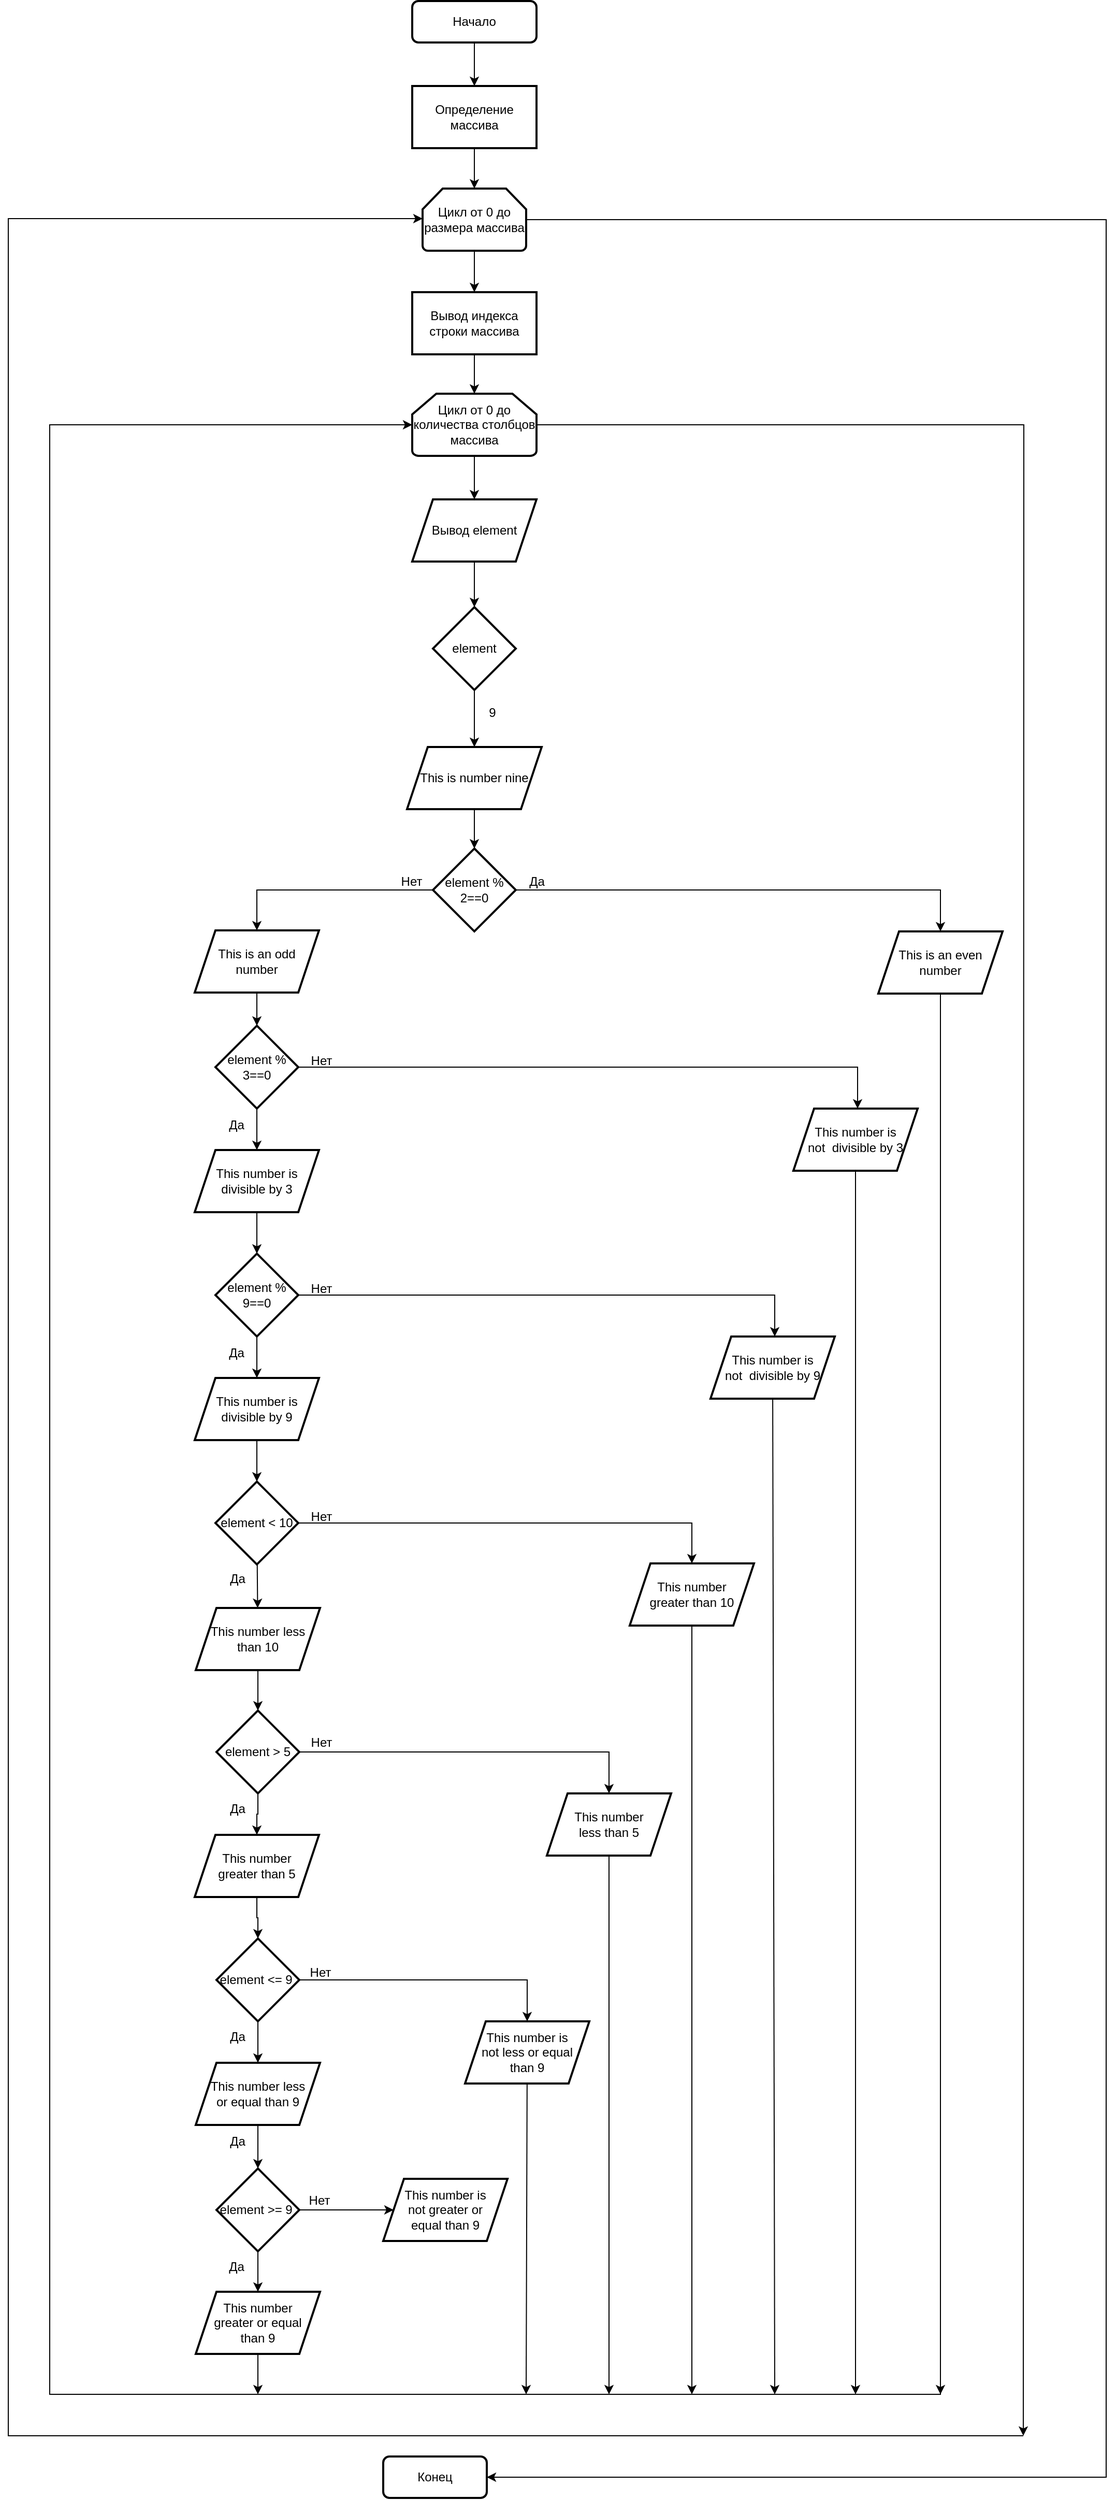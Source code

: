 <mxfile version="24.2.5" type="device" pages="4">
  <diagram id="C5RBs43oDa-KdzZeNtuy" name="Page-1">
    <mxGraphModel dx="1955" dy="2459" grid="1" gridSize="10" guides="1" tooltips="1" connect="1" arrows="1" fold="1" page="1" pageScale="1" pageWidth="827" pageHeight="1169" math="0" shadow="0">
      <root>
        <mxCell id="WIyWlLk6GJQsqaUBKTNV-0" />
        <mxCell id="WIyWlLk6GJQsqaUBKTNV-1" parent="WIyWlLk6GJQsqaUBKTNV-0" />
        <mxCell id="LWS2XXBTVUeJ9S1VP9Xc-12" value="" style="edgeStyle=orthogonalEdgeStyle;rounded=0;orthogonalLoop=1;jettySize=auto;html=1;" parent="WIyWlLk6GJQsqaUBKTNV-1" source="WIyWlLk6GJQsqaUBKTNV-3" target="i-PxVHrVremT6iZ4pVLE-5" edge="1">
          <mxGeometry relative="1" as="geometry" />
        </mxCell>
        <mxCell id="WIyWlLk6GJQsqaUBKTNV-3" value="Начало" style="rounded=1;whiteSpace=wrap;html=1;fontSize=12;glass=0;strokeWidth=2;shadow=0;" parent="WIyWlLk6GJQsqaUBKTNV-1" vertex="1">
          <mxGeometry x="430" y="-150" width="120" height="40" as="geometry" />
        </mxCell>
        <mxCell id="i-PxVHrVremT6iZ4pVLE-7" value="" style="edgeStyle=orthogonalEdgeStyle;rounded=0;orthogonalLoop=1;jettySize=auto;html=1;" parent="WIyWlLk6GJQsqaUBKTNV-1" source="i-PxVHrVremT6iZ4pVLE-4" target="i-PxVHrVremT6iZ4pVLE-6" edge="1">
          <mxGeometry relative="1" as="geometry" />
        </mxCell>
        <mxCell id="i-PxVHrVremT6iZ4pVLE-4" value="Цикл от 0 до размера массива" style="strokeWidth=2;html=1;shape=mxgraph.flowchart.loop_limit;whiteSpace=wrap;" parent="WIyWlLk6GJQsqaUBKTNV-1" vertex="1">
          <mxGeometry x="440" y="31" width="100" height="60" as="geometry" />
        </mxCell>
        <mxCell id="LWS2XXBTVUeJ9S1VP9Xc-13" value="" style="edgeStyle=orthogonalEdgeStyle;rounded=0;orthogonalLoop=1;jettySize=auto;html=1;" parent="WIyWlLk6GJQsqaUBKTNV-1" source="i-PxVHrVremT6iZ4pVLE-5" target="i-PxVHrVremT6iZ4pVLE-4" edge="1">
          <mxGeometry relative="1" as="geometry" />
        </mxCell>
        <mxCell id="i-PxVHrVremT6iZ4pVLE-5" value="Определение массива" style="rounded=0;whiteSpace=wrap;html=1;strokeWidth=2;" parent="WIyWlLk6GJQsqaUBKTNV-1" vertex="1">
          <mxGeometry x="430" y="-68" width="120" height="60" as="geometry" />
        </mxCell>
        <mxCell id="LWS2XXBTVUeJ9S1VP9Xc-14" value="" style="edgeStyle=orthogonalEdgeStyle;rounded=0;orthogonalLoop=1;jettySize=auto;html=1;" parent="WIyWlLk6GJQsqaUBKTNV-1" source="i-PxVHrVremT6iZ4pVLE-6" target="i-PxVHrVremT6iZ4pVLE-8" edge="1">
          <mxGeometry relative="1" as="geometry" />
        </mxCell>
        <mxCell id="i-PxVHrVremT6iZ4pVLE-6" value="Вывод индекса строки массива" style="whiteSpace=wrap;html=1;strokeWidth=2;" parent="WIyWlLk6GJQsqaUBKTNV-1" vertex="1">
          <mxGeometry x="430" y="131" width="120" height="60" as="geometry" />
        </mxCell>
        <mxCell id="i-PxVHrVremT6iZ4pVLE-30" value="" style="edgeStyle=orthogonalEdgeStyle;rounded=0;orthogonalLoop=1;jettySize=auto;html=1;" parent="WIyWlLk6GJQsqaUBKTNV-1" source="i-PxVHrVremT6iZ4pVLE-8" target="i-PxVHrVremT6iZ4pVLE-29" edge="1">
          <mxGeometry relative="1" as="geometry" />
        </mxCell>
        <mxCell id="LWS2XXBTVUeJ9S1VP9Xc-89" value="" style="rounded=0;orthogonalLoop=1;jettySize=auto;html=1;edgeStyle=orthogonalEdgeStyle;" parent="WIyWlLk6GJQsqaUBKTNV-1" source="i-PxVHrVremT6iZ4pVLE-8" edge="1">
          <mxGeometry relative="1" as="geometry">
            <mxPoint x="1020" y="2200" as="targetPoint" />
          </mxGeometry>
        </mxCell>
        <mxCell id="i-PxVHrVremT6iZ4pVLE-8" value="Цикл от 0 до количества столбцов массива" style="strokeWidth=2;html=1;shape=mxgraph.flowchart.loop_limit;whiteSpace=wrap;" parent="WIyWlLk6GJQsqaUBKTNV-1" vertex="1">
          <mxGeometry x="430" y="229" width="120" height="60" as="geometry" />
        </mxCell>
        <mxCell id="i-PxVHrVremT6iZ4pVLE-12" value="" style="edgeStyle=orthogonalEdgeStyle;rounded=0;orthogonalLoop=1;jettySize=auto;html=1;exitX=0.5;exitY=1;exitDx=0;exitDy=0;" parent="WIyWlLk6GJQsqaUBKTNV-1" source="i-PxVHrVremT6iZ4pVLE-29" target="i-PxVHrVremT6iZ4pVLE-11" edge="1">
          <mxGeometry relative="1" as="geometry">
            <mxPoint x="490" y="401" as="sourcePoint" />
          </mxGeometry>
        </mxCell>
        <mxCell id="i-PxVHrVremT6iZ4pVLE-24" value="" style="edgeStyle=orthogonalEdgeStyle;rounded=0;orthogonalLoop=1;jettySize=auto;html=1;" parent="WIyWlLk6GJQsqaUBKTNV-1" source="i-PxVHrVremT6iZ4pVLE-11" target="i-PxVHrVremT6iZ4pVLE-27" edge="1">
          <mxGeometry relative="1" as="geometry">
            <mxPoint x="368" y="538" as="sourcePoint" />
            <mxPoint x="490" y="553" as="targetPoint" />
            <Array as="points">
              <mxPoint x="490" y="538" />
            </Array>
          </mxGeometry>
        </mxCell>
        <mxCell id="i-PxVHrVremT6iZ4pVLE-11" value="element" style="rhombus;whiteSpace=wrap;html=1;strokeWidth=2;" parent="WIyWlLk6GJQsqaUBKTNV-1" vertex="1">
          <mxGeometry x="450" y="435" width="80" height="80" as="geometry" />
        </mxCell>
        <mxCell id="i-PxVHrVremT6iZ4pVLE-32" value="" style="edgeStyle=orthogonalEdgeStyle;rounded=0;orthogonalLoop=1;jettySize=auto;html=1;" parent="WIyWlLk6GJQsqaUBKTNV-1" source="i-PxVHrVremT6iZ4pVLE-27" target="i-PxVHrVremT6iZ4pVLE-31" edge="1">
          <mxGeometry relative="1" as="geometry" />
        </mxCell>
        <mxCell id="i-PxVHrVremT6iZ4pVLE-27" value="This is number nine" style="shape=parallelogram;perimeter=parallelogramPerimeter;whiteSpace=wrap;html=1;fixedSize=1;strokeWidth=2;" parent="WIyWlLk6GJQsqaUBKTNV-1" vertex="1">
          <mxGeometry x="425" y="570" width="130" height="60" as="geometry" />
        </mxCell>
        <mxCell id="i-PxVHrVremT6iZ4pVLE-29" value="Вывод element" style="shape=parallelogram;perimeter=parallelogramPerimeter;whiteSpace=wrap;html=1;fixedSize=1;strokeWidth=2;" parent="WIyWlLk6GJQsqaUBKTNV-1" vertex="1">
          <mxGeometry x="430" y="331" width="120" height="60" as="geometry" />
        </mxCell>
        <mxCell id="LWS2XXBTVUeJ9S1VP9Xc-9" value="" style="edgeStyle=orthogonalEdgeStyle;rounded=0;orthogonalLoop=1;jettySize=auto;html=1;" parent="WIyWlLk6GJQsqaUBKTNV-1" source="i-PxVHrVremT6iZ4pVLE-31" target="LWS2XXBTVUeJ9S1VP9Xc-27" edge="1">
          <mxGeometry relative="1" as="geometry">
            <mxPoint x="390" y="688" as="sourcePoint" />
            <mxPoint x="510" y="748" as="targetPoint" />
            <Array as="points">
              <mxPoint x="940" y="708" />
            </Array>
          </mxGeometry>
        </mxCell>
        <mxCell id="i-PxVHrVremT6iZ4pVLE-31" value="element % 2==0" style="rhombus;whiteSpace=wrap;html=1;strokeWidth=2;" parent="WIyWlLk6GJQsqaUBKTNV-1" vertex="1">
          <mxGeometry x="450" y="668" width="80" height="80" as="geometry" />
        </mxCell>
        <mxCell id="LWS2XXBTVUeJ9S1VP9Xc-0" value="element % 3==0" style="rhombus;whiteSpace=wrap;html=1;strokeWidth=2;" parent="WIyWlLk6GJQsqaUBKTNV-1" vertex="1">
          <mxGeometry x="240" y="839" width="80" height="80" as="geometry" />
        </mxCell>
        <mxCell id="LWS2XXBTVUeJ9S1VP9Xc-8" value="Конец" style="rounded=1;whiteSpace=wrap;html=1;strokeWidth=2;" parent="WIyWlLk6GJQsqaUBKTNV-1" vertex="1">
          <mxGeometry x="402" y="2220" width="100" height="40" as="geometry" />
        </mxCell>
        <mxCell id="LWS2XXBTVUeJ9S1VP9Xc-11" value="9" style="text;html=1;align=center;verticalAlign=middle;resizable=0;points=[];autosize=1;strokeColor=none;fillColor=none;" parent="WIyWlLk6GJQsqaUBKTNV-1" vertex="1">
          <mxGeometry x="492" y="522" width="30" height="30" as="geometry" />
        </mxCell>
        <mxCell id="LWS2XXBTVUeJ9S1VP9Xc-15" value="Да" style="text;html=1;align=center;verticalAlign=middle;resizable=0;points=[];autosize=1;strokeColor=none;fillColor=none;" parent="WIyWlLk6GJQsqaUBKTNV-1" vertex="1">
          <mxGeometry x="530" y="685" width="40" height="30" as="geometry" />
        </mxCell>
        <mxCell id="LWS2XXBTVUeJ9S1VP9Xc-16" value="Нет" style="text;html=1;align=center;verticalAlign=middle;resizable=0;points=[];autosize=1;strokeColor=none;fillColor=none;" parent="WIyWlLk6GJQsqaUBKTNV-1" vertex="1">
          <mxGeometry x="409" y="685" width="40" height="30" as="geometry" />
        </mxCell>
        <mxCell id="LWS2XXBTVUeJ9S1VP9Xc-33" value="" style="rounded=0;orthogonalLoop=1;jettySize=auto;html=1;" parent="WIyWlLk6GJQsqaUBKTNV-1" source="LWS2XXBTVUeJ9S1VP9Xc-27" edge="1">
          <mxGeometry relative="1" as="geometry">
            <mxPoint x="940" y="2160" as="targetPoint" />
          </mxGeometry>
        </mxCell>
        <mxCell id="LWS2XXBTVUeJ9S1VP9Xc-27" value="This is an even number" style="shape=parallelogram;perimeter=parallelogramPerimeter;whiteSpace=wrap;html=1;fixedSize=1;strokeWidth=2;" parent="WIyWlLk6GJQsqaUBKTNV-1" vertex="1">
          <mxGeometry x="880" y="748" width="120" height="60" as="geometry" />
        </mxCell>
        <mxCell id="LWS2XXBTVUeJ9S1VP9Xc-31" value="" style="edgeStyle=orthogonalEdgeStyle;rounded=0;orthogonalLoop=1;jettySize=auto;html=1;" parent="WIyWlLk6GJQsqaUBKTNV-1" source="LWS2XXBTVUeJ9S1VP9Xc-28" target="LWS2XXBTVUeJ9S1VP9Xc-0" edge="1">
          <mxGeometry relative="1" as="geometry" />
        </mxCell>
        <mxCell id="LWS2XXBTVUeJ9S1VP9Xc-28" value="This is an odd number" style="shape=parallelogram;perimeter=parallelogramPerimeter;whiteSpace=wrap;html=1;fixedSize=1;strokeWidth=2;" parent="WIyWlLk6GJQsqaUBKTNV-1" vertex="1">
          <mxGeometry x="220" y="747" width="120" height="60" as="geometry" />
        </mxCell>
        <mxCell id="LWS2XXBTVUeJ9S1VP9Xc-30" value="" style="edgeStyle=orthogonalEdgeStyle;rounded=0;orthogonalLoop=1;jettySize=auto;html=1;" parent="WIyWlLk6GJQsqaUBKTNV-1" source="i-PxVHrVremT6iZ4pVLE-31" target="LWS2XXBTVUeJ9S1VP9Xc-28" edge="1">
          <mxGeometry relative="1" as="geometry">
            <mxPoint x="538" y="698" as="sourcePoint" />
            <mxPoint x="390.091" y="747" as="targetPoint" />
            <Array as="points">
              <mxPoint x="280" y="708" />
            </Array>
          </mxGeometry>
        </mxCell>
        <mxCell id="LWS2XXBTVUeJ9S1VP9Xc-35" value="" style="edgeStyle=orthogonalEdgeStyle;rounded=0;orthogonalLoop=1;jettySize=auto;html=1;" parent="WIyWlLk6GJQsqaUBKTNV-1" source="LWS2XXBTVUeJ9S1VP9Xc-0" target="LWS2XXBTVUeJ9S1VP9Xc-39" edge="1">
          <mxGeometry relative="1" as="geometry">
            <mxPoint x="320" y="879" as="sourcePoint" />
            <mxPoint x="410" y="937" as="targetPoint" />
            <Array as="points">
              <mxPoint x="860" y="879" />
            </Array>
          </mxGeometry>
        </mxCell>
        <mxCell id="LWS2XXBTVUeJ9S1VP9Xc-37" value="Нет" style="text;html=1;align=center;verticalAlign=middle;resizable=0;points=[];autosize=1;strokeColor=none;fillColor=none;" parent="WIyWlLk6GJQsqaUBKTNV-1" vertex="1">
          <mxGeometry x="322" y="858" width="40" height="30" as="geometry" />
        </mxCell>
        <mxCell id="LWS2XXBTVUeJ9S1VP9Xc-38" value="Да" style="text;html=1;align=center;verticalAlign=middle;resizable=0;points=[];autosize=1;strokeColor=none;fillColor=none;" parent="WIyWlLk6GJQsqaUBKTNV-1" vertex="1">
          <mxGeometry x="240" y="920" width="40" height="30" as="geometry" />
        </mxCell>
        <mxCell id="LWS2XXBTVUeJ9S1VP9Xc-82" value="" style="rounded=0;orthogonalLoop=1;jettySize=auto;html=1;" parent="WIyWlLk6GJQsqaUBKTNV-1" source="LWS2XXBTVUeJ9S1VP9Xc-39" edge="1">
          <mxGeometry relative="1" as="geometry">
            <mxPoint x="858" y="2160" as="targetPoint" />
          </mxGeometry>
        </mxCell>
        <mxCell id="LWS2XXBTVUeJ9S1VP9Xc-39" value="This number is &lt;br&gt;not&amp;nbsp; divisible by 3" style="shape=parallelogram;perimeter=parallelogramPerimeter;whiteSpace=wrap;html=1;fixedSize=1;strokeWidth=2;" parent="WIyWlLk6GJQsqaUBKTNV-1" vertex="1">
          <mxGeometry x="798" y="919" width="120" height="60" as="geometry" />
        </mxCell>
        <mxCell id="LWS2XXBTVUeJ9S1VP9Xc-40" value="This number is divisible by 3" style="shape=parallelogram;perimeter=parallelogramPerimeter;whiteSpace=wrap;html=1;fixedSize=1;strokeWidth=2;" parent="WIyWlLk6GJQsqaUBKTNV-1" vertex="1">
          <mxGeometry x="220" y="959" width="120" height="60" as="geometry" />
        </mxCell>
        <mxCell id="LWS2XXBTVUeJ9S1VP9Xc-41" value="" style="edgeStyle=orthogonalEdgeStyle;rounded=0;orthogonalLoop=1;jettySize=auto;html=1;" parent="WIyWlLk6GJQsqaUBKTNV-1" source="LWS2XXBTVUeJ9S1VP9Xc-0" target="LWS2XXBTVUeJ9S1VP9Xc-40" edge="1">
          <mxGeometry relative="1" as="geometry">
            <mxPoint x="240" y="879" as="sourcePoint" />
            <mxPoint x="402" y="937" as="targetPoint" />
            <Array as="points" />
          </mxGeometry>
        </mxCell>
        <mxCell id="LWS2XXBTVUeJ9S1VP9Xc-42" value="element % 9==0" style="rhombus;whiteSpace=wrap;html=1;strokeWidth=2;" parent="WIyWlLk6GJQsqaUBKTNV-1" vertex="1">
          <mxGeometry x="240" y="1059" width="80" height="80" as="geometry" />
        </mxCell>
        <mxCell id="LWS2XXBTVUeJ9S1VP9Xc-43" value="" style="edgeStyle=orthogonalEdgeStyle;rounded=0;orthogonalLoop=1;jettySize=auto;html=1;" parent="WIyWlLk6GJQsqaUBKTNV-1" source="LWS2XXBTVUeJ9S1VP9Xc-40" target="LWS2XXBTVUeJ9S1VP9Xc-42" edge="1">
          <mxGeometry relative="1" as="geometry">
            <mxPoint x="280" y="1059" as="sourcePoint" />
          </mxGeometry>
        </mxCell>
        <mxCell id="LWS2XXBTVUeJ9S1VP9Xc-44" value="" style="edgeStyle=orthogonalEdgeStyle;rounded=0;orthogonalLoop=1;jettySize=auto;html=1;" parent="WIyWlLk6GJQsqaUBKTNV-1" source="LWS2XXBTVUeJ9S1VP9Xc-42" target="LWS2XXBTVUeJ9S1VP9Xc-47" edge="1">
          <mxGeometry relative="1" as="geometry">
            <mxPoint x="320" y="1099" as="sourcePoint" />
            <mxPoint x="410" y="1157" as="targetPoint" />
            <Array as="points">
              <mxPoint x="780" y="1099" />
            </Array>
          </mxGeometry>
        </mxCell>
        <mxCell id="LWS2XXBTVUeJ9S1VP9Xc-45" value="Нет" style="text;html=1;align=center;verticalAlign=middle;resizable=0;points=[];autosize=1;strokeColor=none;fillColor=none;" parent="WIyWlLk6GJQsqaUBKTNV-1" vertex="1">
          <mxGeometry x="322" y="1078" width="40" height="30" as="geometry" />
        </mxCell>
        <mxCell id="LWS2XXBTVUeJ9S1VP9Xc-46" value="Да" style="text;html=1;align=center;verticalAlign=middle;resizable=0;points=[];autosize=1;strokeColor=none;fillColor=none;" parent="WIyWlLk6GJQsqaUBKTNV-1" vertex="1">
          <mxGeometry x="240" y="1140" width="40" height="30" as="geometry" />
        </mxCell>
        <mxCell id="LWS2XXBTVUeJ9S1VP9Xc-80" value="" style="rounded=0;orthogonalLoop=1;jettySize=auto;html=1;" parent="WIyWlLk6GJQsqaUBKTNV-1" source="LWS2XXBTVUeJ9S1VP9Xc-47" edge="1">
          <mxGeometry relative="1" as="geometry">
            <mxPoint x="777.0" y="1199" as="sourcePoint" />
            <mxPoint x="780" y="2160" as="targetPoint" />
          </mxGeometry>
        </mxCell>
        <mxCell id="LWS2XXBTVUeJ9S1VP9Xc-47" value="This number is&lt;br&gt;not&amp;nbsp; divisible by 9" style="shape=parallelogram;perimeter=parallelogramPerimeter;whiteSpace=wrap;html=1;fixedSize=1;strokeWidth=2;" parent="WIyWlLk6GJQsqaUBKTNV-1" vertex="1">
          <mxGeometry x="718" y="1139" width="120" height="60" as="geometry" />
        </mxCell>
        <mxCell id="LWS2XXBTVUeJ9S1VP9Xc-48" value="This number is divisible by 9" style="shape=parallelogram;perimeter=parallelogramPerimeter;whiteSpace=wrap;html=1;fixedSize=1;strokeWidth=2;" parent="WIyWlLk6GJQsqaUBKTNV-1" vertex="1">
          <mxGeometry x="220" y="1179" width="120" height="60" as="geometry" />
        </mxCell>
        <mxCell id="LWS2XXBTVUeJ9S1VP9Xc-49" value="" style="edgeStyle=orthogonalEdgeStyle;rounded=0;orthogonalLoop=1;jettySize=auto;html=1;" parent="WIyWlLk6GJQsqaUBKTNV-1" source="LWS2XXBTVUeJ9S1VP9Xc-42" target="LWS2XXBTVUeJ9S1VP9Xc-48" edge="1">
          <mxGeometry relative="1" as="geometry">
            <mxPoint x="240" y="1099" as="sourcePoint" />
            <mxPoint x="402" y="1157" as="targetPoint" />
            <Array as="points" />
          </mxGeometry>
        </mxCell>
        <mxCell id="LWS2XXBTVUeJ9S1VP9Xc-57" value="element &amp;lt; 10" style="rhombus;whiteSpace=wrap;html=1;strokeWidth=2;" parent="WIyWlLk6GJQsqaUBKTNV-1" vertex="1">
          <mxGeometry x="240" y="1279" width="80" height="80" as="geometry" />
        </mxCell>
        <mxCell id="LWS2XXBTVUeJ9S1VP9Xc-58" value="" style="edgeStyle=orthogonalEdgeStyle;rounded=0;orthogonalLoop=1;jettySize=auto;html=1;" parent="WIyWlLk6GJQsqaUBKTNV-1" source="LWS2XXBTVUeJ9S1VP9Xc-48" target="LWS2XXBTVUeJ9S1VP9Xc-57" edge="1">
          <mxGeometry relative="1" as="geometry">
            <mxPoint x="281" y="1230" as="sourcePoint" />
          </mxGeometry>
        </mxCell>
        <mxCell id="LWS2XXBTVUeJ9S1VP9Xc-59" value="" style="edgeStyle=orthogonalEdgeStyle;rounded=0;orthogonalLoop=1;jettySize=auto;html=1;" parent="WIyWlLk6GJQsqaUBKTNV-1" source="LWS2XXBTVUeJ9S1VP9Xc-57" target="LWS2XXBTVUeJ9S1VP9Xc-62" edge="1">
          <mxGeometry relative="1" as="geometry">
            <mxPoint x="321" y="1302" as="sourcePoint" />
            <mxPoint x="411" y="1360" as="targetPoint" />
            <Array as="points">
              <mxPoint x="700" y="1319" />
            </Array>
          </mxGeometry>
        </mxCell>
        <mxCell id="LWS2XXBTVUeJ9S1VP9Xc-60" value="Нет" style="text;html=1;align=center;verticalAlign=middle;resizable=0;points=[];autosize=1;strokeColor=none;fillColor=none;" parent="WIyWlLk6GJQsqaUBKTNV-1" vertex="1">
          <mxGeometry x="322" y="1298" width="40" height="30" as="geometry" />
        </mxCell>
        <mxCell id="LWS2XXBTVUeJ9S1VP9Xc-61" value="Да" style="text;html=1;align=center;verticalAlign=middle;resizable=0;points=[];autosize=1;strokeColor=none;fillColor=none;" parent="WIyWlLk6GJQsqaUBKTNV-1" vertex="1">
          <mxGeometry x="241" y="1358" width="40" height="30" as="geometry" />
        </mxCell>
        <mxCell id="LWS2XXBTVUeJ9S1VP9Xc-78" value="" style="rounded=0;orthogonalLoop=1;jettySize=auto;html=1;" parent="WIyWlLk6GJQsqaUBKTNV-1" source="LWS2XXBTVUeJ9S1VP9Xc-62" edge="1">
          <mxGeometry relative="1" as="geometry">
            <mxPoint x="700" y="2160" as="targetPoint" />
          </mxGeometry>
        </mxCell>
        <mxCell id="LWS2XXBTVUeJ9S1VP9Xc-62" value="This number &lt;br&gt;greater than 10" style="shape=parallelogram;perimeter=parallelogramPerimeter;whiteSpace=wrap;html=1;fixedSize=1;strokeWidth=2;" parent="WIyWlLk6GJQsqaUBKTNV-1" vertex="1">
          <mxGeometry x="640" y="1358" width="120" height="60" as="geometry" />
        </mxCell>
        <mxCell id="LWS2XXBTVUeJ9S1VP9Xc-63" value="This number less than 10" style="shape=parallelogram;perimeter=parallelogramPerimeter;whiteSpace=wrap;html=1;fixedSize=1;strokeWidth=2;" parent="WIyWlLk6GJQsqaUBKTNV-1" vertex="1">
          <mxGeometry x="221" y="1401" width="120" height="60" as="geometry" />
        </mxCell>
        <mxCell id="LWS2XXBTVUeJ9S1VP9Xc-64" value="" style="rounded=0;orthogonalLoop=1;jettySize=auto;html=1;" parent="WIyWlLk6GJQsqaUBKTNV-1" source="LWS2XXBTVUeJ9S1VP9Xc-57" target="LWS2XXBTVUeJ9S1VP9Xc-63" edge="1">
          <mxGeometry relative="1" as="geometry">
            <mxPoint x="278.0" y="1359" as="sourcePoint" />
            <mxPoint x="279" y="1422" as="targetPoint" />
          </mxGeometry>
        </mxCell>
        <mxCell id="LWS2XXBTVUeJ9S1VP9Xc-65" value="element &amp;gt; 5" style="rhombus;whiteSpace=wrap;html=1;strokeWidth=2;" parent="WIyWlLk6GJQsqaUBKTNV-1" vertex="1">
          <mxGeometry x="241" y="1500" width="80" height="80" as="geometry" />
        </mxCell>
        <mxCell id="LWS2XXBTVUeJ9S1VP9Xc-66" value="" style="edgeStyle=orthogonalEdgeStyle;rounded=0;orthogonalLoop=1;jettySize=auto;html=1;" parent="WIyWlLk6GJQsqaUBKTNV-1" source="LWS2XXBTVUeJ9S1VP9Xc-63" target="LWS2XXBTVUeJ9S1VP9Xc-65" edge="1">
          <mxGeometry relative="1" as="geometry">
            <mxPoint x="281" y="1482" as="sourcePoint" />
          </mxGeometry>
        </mxCell>
        <mxCell id="LWS2XXBTVUeJ9S1VP9Xc-67" value="" style="edgeStyle=orthogonalEdgeStyle;rounded=0;orthogonalLoop=1;jettySize=auto;html=1;" parent="WIyWlLk6GJQsqaUBKTNV-1" source="LWS2XXBTVUeJ9S1VP9Xc-65" target="LWS2XXBTVUeJ9S1VP9Xc-70" edge="1">
          <mxGeometry relative="1" as="geometry">
            <mxPoint x="321" y="1554" as="sourcePoint" />
            <mxPoint x="411" y="1612" as="targetPoint" />
            <Array as="points">
              <mxPoint x="620" y="1540" />
            </Array>
          </mxGeometry>
        </mxCell>
        <mxCell id="LWS2XXBTVUeJ9S1VP9Xc-68" value="Нет" style="text;html=1;align=center;verticalAlign=middle;resizable=0;points=[];autosize=1;strokeColor=none;fillColor=none;" parent="WIyWlLk6GJQsqaUBKTNV-1" vertex="1">
          <mxGeometry x="322" y="1516" width="40" height="30" as="geometry" />
        </mxCell>
        <mxCell id="LWS2XXBTVUeJ9S1VP9Xc-69" value="Да" style="text;html=1;align=center;verticalAlign=middle;resizable=0;points=[];autosize=1;strokeColor=none;fillColor=none;" parent="WIyWlLk6GJQsqaUBKTNV-1" vertex="1">
          <mxGeometry x="241" y="1580" width="40" height="30" as="geometry" />
        </mxCell>
        <mxCell id="LWS2XXBTVUeJ9S1VP9Xc-76" value="" style="rounded=0;orthogonalLoop=1;jettySize=auto;html=1;" parent="WIyWlLk6GJQsqaUBKTNV-1" source="LWS2XXBTVUeJ9S1VP9Xc-70" edge="1">
          <mxGeometry relative="1" as="geometry">
            <mxPoint x="620" y="2160" as="targetPoint" />
          </mxGeometry>
        </mxCell>
        <mxCell id="LWS2XXBTVUeJ9S1VP9Xc-70" value="This number &lt;br&gt;less&amp;nbsp;than 5" style="shape=parallelogram;perimeter=parallelogramPerimeter;whiteSpace=wrap;html=1;fixedSize=1;strokeWidth=2;" parent="WIyWlLk6GJQsqaUBKTNV-1" vertex="1">
          <mxGeometry x="560" y="1580" width="120" height="60" as="geometry" />
        </mxCell>
        <mxCell id="LWS2XXBTVUeJ9S1VP9Xc-95" value="" style="edgeStyle=orthogonalEdgeStyle;rounded=0;orthogonalLoop=1;jettySize=auto;html=1;" parent="WIyWlLk6GJQsqaUBKTNV-1" source="LWS2XXBTVUeJ9S1VP9Xc-71" target="LWS2XXBTVUeJ9S1VP9Xc-94" edge="1">
          <mxGeometry relative="1" as="geometry" />
        </mxCell>
        <mxCell id="LWS2XXBTVUeJ9S1VP9Xc-71" value="This number &lt;br&gt;greater than 5" style="shape=parallelogram;perimeter=parallelogramPerimeter;whiteSpace=wrap;html=1;fixedSize=1;strokeWidth=2;" parent="WIyWlLk6GJQsqaUBKTNV-1" vertex="1">
          <mxGeometry x="220" y="1620" width="120" height="60" as="geometry" />
        </mxCell>
        <mxCell id="LWS2XXBTVUeJ9S1VP9Xc-72" value="" style="edgeStyle=orthogonalEdgeStyle;rounded=0;orthogonalLoop=1;jettySize=auto;html=1;" parent="WIyWlLk6GJQsqaUBKTNV-1" source="LWS2XXBTVUeJ9S1VP9Xc-65" target="LWS2XXBTVUeJ9S1VP9Xc-71" edge="1">
          <mxGeometry relative="1" as="geometry">
            <mxPoint x="241" y="1554" as="sourcePoint" />
            <mxPoint x="403" y="1612" as="targetPoint" />
            <Array as="points" />
          </mxGeometry>
        </mxCell>
        <mxCell id="LWS2XXBTVUeJ9S1VP9Xc-84" value="" style="edgeStyle=orthogonalEdgeStyle;rounded=0;orthogonalLoop=1;jettySize=auto;html=1;" parent="WIyWlLk6GJQsqaUBKTNV-1" target="i-PxVHrVremT6iZ4pVLE-8" edge="1">
          <mxGeometry relative="1" as="geometry">
            <mxPoint x="940" y="2150" as="sourcePoint" />
            <mxPoint x="410" y="837.0" as="targetPoint" />
            <Array as="points">
              <mxPoint x="80" y="2160" />
              <mxPoint x="80" y="259" />
            </Array>
          </mxGeometry>
        </mxCell>
        <mxCell id="LWS2XXBTVUeJ9S1VP9Xc-90" value="" style="edgeStyle=orthogonalEdgeStyle;rounded=0;orthogonalLoop=1;jettySize=auto;html=1;" parent="WIyWlLk6GJQsqaUBKTNV-1" target="i-PxVHrVremT6iZ4pVLE-4" edge="1">
          <mxGeometry relative="1" as="geometry">
            <mxPoint x="1020" y="2200" as="sourcePoint" />
            <mxPoint x="449.91" y="80" as="targetPoint" />
            <Array as="points">
              <mxPoint x="1020" y="2200" />
              <mxPoint x="40" y="2200" />
              <mxPoint x="40" y="60" />
            </Array>
          </mxGeometry>
        </mxCell>
        <mxCell id="LWS2XXBTVUeJ9S1VP9Xc-92" value="" style="edgeStyle=orthogonalEdgeStyle;rounded=0;orthogonalLoop=1;jettySize=auto;html=1;" parent="WIyWlLk6GJQsqaUBKTNV-1" source="i-PxVHrVremT6iZ4pVLE-4" target="LWS2XXBTVUeJ9S1VP9Xc-8" edge="1">
          <mxGeometry relative="1" as="geometry">
            <mxPoint x="540" y="60" as="sourcePoint" />
            <mxPoint x="780" y="1591" as="targetPoint" />
            <Array as="points">
              <mxPoint x="1100" y="61" />
              <mxPoint x="1100" y="2240" />
            </Array>
          </mxGeometry>
        </mxCell>
        <mxCell id="LWS2XXBTVUeJ9S1VP9Xc-97" value="" style="edgeStyle=orthogonalEdgeStyle;rounded=0;orthogonalLoop=1;jettySize=auto;html=1;" parent="WIyWlLk6GJQsqaUBKTNV-1" source="LWS2XXBTVUeJ9S1VP9Xc-94" target="LWS2XXBTVUeJ9S1VP9Xc-96" edge="1">
          <mxGeometry relative="1" as="geometry" />
        </mxCell>
        <mxCell id="LWS2XXBTVUeJ9S1VP9Xc-104" value="" style="edgeStyle=orthogonalEdgeStyle;rounded=0;orthogonalLoop=1;jettySize=auto;html=1;" parent="WIyWlLk6GJQsqaUBKTNV-1" source="LWS2XXBTVUeJ9S1VP9Xc-94" target="LWS2XXBTVUeJ9S1VP9Xc-103" edge="1">
          <mxGeometry relative="1" as="geometry">
            <Array as="points">
              <mxPoint x="541" y="1760" />
            </Array>
          </mxGeometry>
        </mxCell>
        <mxCell id="LWS2XXBTVUeJ9S1VP9Xc-94" value="element &amp;lt;= 9&amp;nbsp;" style="rhombus;whiteSpace=wrap;html=1;strokeWidth=2;" parent="WIyWlLk6GJQsqaUBKTNV-1" vertex="1">
          <mxGeometry x="241" y="1720" width="80" height="80" as="geometry" />
        </mxCell>
        <mxCell id="LWS2XXBTVUeJ9S1VP9Xc-99" value="" style="edgeStyle=orthogonalEdgeStyle;rounded=0;orthogonalLoop=1;jettySize=auto;html=1;" parent="WIyWlLk6GJQsqaUBKTNV-1" source="LWS2XXBTVUeJ9S1VP9Xc-96" target="LWS2XXBTVUeJ9S1VP9Xc-98" edge="1">
          <mxGeometry relative="1" as="geometry" />
        </mxCell>
        <mxCell id="LWS2XXBTVUeJ9S1VP9Xc-96" value="This number less&lt;br&gt;or equal than 9" style="shape=parallelogram;perimeter=parallelogramPerimeter;whiteSpace=wrap;html=1;fixedSize=1;strokeWidth=2;" parent="WIyWlLk6GJQsqaUBKTNV-1" vertex="1">
          <mxGeometry x="221" y="1840" width="120" height="60" as="geometry" />
        </mxCell>
        <mxCell id="LWS2XXBTVUeJ9S1VP9Xc-101" value="" style="edgeStyle=orthogonalEdgeStyle;rounded=0;orthogonalLoop=1;jettySize=auto;html=1;" parent="WIyWlLk6GJQsqaUBKTNV-1" source="LWS2XXBTVUeJ9S1VP9Xc-98" target="LWS2XXBTVUeJ9S1VP9Xc-100" edge="1">
          <mxGeometry relative="1" as="geometry" />
        </mxCell>
        <mxCell id="LWS2XXBTVUeJ9S1VP9Xc-106" value="" style="edgeStyle=orthogonalEdgeStyle;rounded=0;orthogonalLoop=1;jettySize=auto;html=1;" parent="WIyWlLk6GJQsqaUBKTNV-1" source="LWS2XXBTVUeJ9S1VP9Xc-98" target="LWS2XXBTVUeJ9S1VP9Xc-105" edge="1">
          <mxGeometry relative="1" as="geometry" />
        </mxCell>
        <mxCell id="LWS2XXBTVUeJ9S1VP9Xc-98" value="element &amp;gt;= 9&amp;nbsp;" style="rhombus;whiteSpace=wrap;html=1;strokeWidth=2;" parent="WIyWlLk6GJQsqaUBKTNV-1" vertex="1">
          <mxGeometry x="241" y="1942" width="80" height="80" as="geometry" />
        </mxCell>
        <mxCell id="LWS2XXBTVUeJ9S1VP9Xc-100" value="This number &lt;br&gt;greater or equal &lt;br&gt;than 9" style="shape=parallelogram;perimeter=parallelogramPerimeter;whiteSpace=wrap;html=1;fixedSize=1;strokeWidth=2;" parent="WIyWlLk6GJQsqaUBKTNV-1" vertex="1">
          <mxGeometry x="221" y="2061" width="120" height="60" as="geometry" />
        </mxCell>
        <mxCell id="LWS2XXBTVUeJ9S1VP9Xc-113" value="" style="rounded=0;orthogonalLoop=1;jettySize=auto;html=1;" parent="WIyWlLk6GJQsqaUBKTNV-1" source="LWS2XXBTVUeJ9S1VP9Xc-103" edge="1">
          <mxGeometry relative="1" as="geometry">
            <mxPoint x="540" y="2160" as="targetPoint" />
          </mxGeometry>
        </mxCell>
        <mxCell id="LWS2XXBTVUeJ9S1VP9Xc-103" value="This number is &lt;br&gt;not less or equal &lt;br&gt;than 9" style="shape=parallelogram;perimeter=parallelogramPerimeter;whiteSpace=wrap;html=1;fixedSize=1;strokeWidth=2;" parent="WIyWlLk6GJQsqaUBKTNV-1" vertex="1">
          <mxGeometry x="481" y="1800" width="120" height="60" as="geometry" />
        </mxCell>
        <mxCell id="LWS2XXBTVUeJ9S1VP9Xc-105" value="This number is &lt;br&gt;not greater or &lt;br&gt;equal than 9" style="shape=parallelogram;perimeter=parallelogramPerimeter;whiteSpace=wrap;html=1;fixedSize=1;strokeWidth=2;" parent="WIyWlLk6GJQsqaUBKTNV-1" vertex="1">
          <mxGeometry x="402" y="1952" width="120" height="60" as="geometry" />
        </mxCell>
        <mxCell id="LWS2XXBTVUeJ9S1VP9Xc-107" value="Да" style="text;html=1;align=center;verticalAlign=middle;resizable=0;points=[];autosize=1;strokeColor=none;fillColor=none;" parent="WIyWlLk6GJQsqaUBKTNV-1" vertex="1">
          <mxGeometry x="241" y="1800" width="40" height="30" as="geometry" />
        </mxCell>
        <mxCell id="LWS2XXBTVUeJ9S1VP9Xc-108" value="Нет" style="text;html=1;align=center;verticalAlign=middle;resizable=0;points=[];autosize=1;strokeColor=none;fillColor=none;" parent="WIyWlLk6GJQsqaUBKTNV-1" vertex="1">
          <mxGeometry x="321" y="1738" width="40" height="30" as="geometry" />
        </mxCell>
        <mxCell id="LWS2XXBTVUeJ9S1VP9Xc-109" value="Нет" style="text;html=1;align=center;verticalAlign=middle;resizable=0;points=[];autosize=1;strokeColor=none;fillColor=none;" parent="WIyWlLk6GJQsqaUBKTNV-1" vertex="1">
          <mxGeometry x="320" y="1958" width="40" height="30" as="geometry" />
        </mxCell>
        <mxCell id="LWS2XXBTVUeJ9S1VP9Xc-110" value="Да" style="text;html=1;align=center;verticalAlign=middle;resizable=0;points=[];autosize=1;strokeColor=none;fillColor=none;" parent="WIyWlLk6GJQsqaUBKTNV-1" vertex="1">
          <mxGeometry x="241" y="1901" width="40" height="30" as="geometry" />
        </mxCell>
        <mxCell id="LWS2XXBTVUeJ9S1VP9Xc-111" value="Да" style="text;html=1;align=center;verticalAlign=middle;resizable=0;points=[];autosize=1;strokeColor=none;fillColor=none;" parent="WIyWlLk6GJQsqaUBKTNV-1" vertex="1">
          <mxGeometry x="240" y="2022" width="40" height="30" as="geometry" />
        </mxCell>
        <mxCell id="LWS2XXBTVUeJ9S1VP9Xc-114" value="" style="rounded=0;orthogonalLoop=1;jettySize=auto;html=1;" parent="WIyWlLk6GJQsqaUBKTNV-1" source="LWS2XXBTVUeJ9S1VP9Xc-100" edge="1">
          <mxGeometry relative="1" as="geometry">
            <mxPoint x="291" y="1721" as="sourcePoint" />
            <mxPoint x="281" y="2160" as="targetPoint" />
          </mxGeometry>
        </mxCell>
      </root>
    </mxGraphModel>
  </diagram>
  <diagram id="bS6WcteGbNbayFFcB13a" name="Страница — 2">
    <mxGraphModel dx="1564" dy="1859" grid="1" gridSize="10" guides="1" tooltips="1" connect="1" arrows="1" fold="1" page="1" pageScale="1" pageWidth="1169" pageHeight="827" math="0" shadow="0">
      <root>
        <mxCell id="0" />
        <mxCell id="1" parent="0" />
        <mxCell id="dbH1SiV5ygn8ayYZ9QIo-1" value="" style="edgeStyle=orthogonalEdgeStyle;rounded=0;orthogonalLoop=1;jettySize=auto;html=1;" parent="1" source="dbH1SiV5ygn8ayYZ9QIo-2" target="dbH1SiV5ygn8ayYZ9QIo-6" edge="1">
          <mxGeometry relative="1" as="geometry" />
        </mxCell>
        <mxCell id="dbH1SiV5ygn8ayYZ9QIo-2" value="Начало" style="rounded=1;whiteSpace=wrap;html=1;fontSize=12;glass=0;strokeWidth=2;shadow=0;" parent="1" vertex="1">
          <mxGeometry x="430" y="-150" width="120" height="40" as="geometry" />
        </mxCell>
        <mxCell id="dbH1SiV5ygn8ayYZ9QIo-3" value="" style="edgeStyle=orthogonalEdgeStyle;rounded=0;orthogonalLoop=1;jettySize=auto;html=1;" parent="1" source="dbH1SiV5ygn8ayYZ9QIo-4" target="dbH1SiV5ygn8ayYZ9QIo-8" edge="1">
          <mxGeometry relative="1" as="geometry" />
        </mxCell>
        <mxCell id="dbH1SiV5ygn8ayYZ9QIo-4" value="Цикл от 0 до размера массива" style="strokeWidth=2;html=1;shape=mxgraph.flowchart.loop_limit;whiteSpace=wrap;" parent="1" vertex="1">
          <mxGeometry x="440" y="31" width="100" height="60" as="geometry" />
        </mxCell>
        <mxCell id="dbH1SiV5ygn8ayYZ9QIo-5" value="" style="edgeStyle=orthogonalEdgeStyle;rounded=0;orthogonalLoop=1;jettySize=auto;html=1;" parent="1" source="dbH1SiV5ygn8ayYZ9QIo-6" target="dbH1SiV5ygn8ayYZ9QIo-4" edge="1">
          <mxGeometry relative="1" as="geometry" />
        </mxCell>
        <mxCell id="dbH1SiV5ygn8ayYZ9QIo-6" value="Определение массива" style="rounded=0;whiteSpace=wrap;html=1;strokeWidth=2;" parent="1" vertex="1">
          <mxGeometry x="430" y="-68" width="120" height="60" as="geometry" />
        </mxCell>
        <mxCell id="dbH1SiV5ygn8ayYZ9QIo-7" value="" style="edgeStyle=orthogonalEdgeStyle;rounded=0;orthogonalLoop=1;jettySize=auto;html=1;" parent="1" source="dbH1SiV5ygn8ayYZ9QIo-8" target="dbH1SiV5ygn8ayYZ9QIo-11" edge="1">
          <mxGeometry relative="1" as="geometry" />
        </mxCell>
        <mxCell id="dbH1SiV5ygn8ayYZ9QIo-8" value="Вывод индекса строки массива" style="whiteSpace=wrap;html=1;strokeWidth=2;" parent="1" vertex="1">
          <mxGeometry x="430" y="131" width="120" height="60" as="geometry" />
        </mxCell>
        <mxCell id="dbH1SiV5ygn8ayYZ9QIo-9" value="" style="edgeStyle=orthogonalEdgeStyle;rounded=0;orthogonalLoop=1;jettySize=auto;html=1;" parent="1" source="dbH1SiV5ygn8ayYZ9QIo-11" target="dbH1SiV5ygn8ayYZ9QIo-17" edge="1">
          <mxGeometry relative="1" as="geometry" />
        </mxCell>
        <mxCell id="dbH1SiV5ygn8ayYZ9QIo-10" value="" style="rounded=0;orthogonalLoop=1;jettySize=auto;html=1;edgeStyle=orthogonalEdgeStyle;" parent="1" source="dbH1SiV5ygn8ayYZ9QIo-11" edge="1">
          <mxGeometry relative="1" as="geometry">
            <mxPoint x="850" y="1320" as="targetPoint" />
          </mxGeometry>
        </mxCell>
        <mxCell id="dbH1SiV5ygn8ayYZ9QIo-11" value="Цикл от 0 до количества столбцов массива" style="strokeWidth=2;html=1;shape=mxgraph.flowchart.loop_limit;whiteSpace=wrap;" parent="1" vertex="1">
          <mxGeometry x="430" y="229" width="120" height="60" as="geometry" />
        </mxCell>
        <mxCell id="dbH1SiV5ygn8ayYZ9QIo-12" value="" style="edgeStyle=orthogonalEdgeStyle;rounded=0;orthogonalLoop=1;jettySize=auto;html=1;exitX=0.5;exitY=1;exitDx=0;exitDy=0;" parent="1" source="dbH1SiV5ygn8ayYZ9QIo-17" target="dbH1SiV5ygn8ayYZ9QIo-14" edge="1">
          <mxGeometry relative="1" as="geometry">
            <mxPoint x="490" y="401" as="sourcePoint" />
          </mxGeometry>
        </mxCell>
        <mxCell id="dbH1SiV5ygn8ayYZ9QIo-13" value="" style="rounded=0;orthogonalLoop=1;jettySize=auto;html=1;" parent="1" source="dbH1SiV5ygn8ayYZ9QIo-14" target="dbH1SiV5ygn8ayYZ9QIo-16" edge="1">
          <mxGeometry relative="1" as="geometry">
            <mxPoint x="496" y="520" as="sourcePoint" />
            <mxPoint x="488.0" y="570" as="targetPoint" />
          </mxGeometry>
        </mxCell>
        <mxCell id="dbH1SiV5ygn8ayYZ9QIo-89" value="" style="edgeStyle=orthogonalEdgeStyle;rounded=0;orthogonalLoop=1;jettySize=auto;html=1;" parent="1" source="dbH1SiV5ygn8ayYZ9QIo-14" edge="1">
          <mxGeometry relative="1" as="geometry">
            <mxPoint x="160" y="1291.684" as="targetPoint" />
          </mxGeometry>
        </mxCell>
        <mxCell id="dbH1SiV5ygn8ayYZ9QIo-94" value="" style="edgeStyle=orthogonalEdgeStyle;rounded=0;orthogonalLoop=1;jettySize=auto;html=1;" parent="1" source="dbH1SiV5ygn8ayYZ9QIo-14" edge="1">
          <mxGeometry relative="1" as="geometry">
            <mxPoint x="810" y="1290" as="targetPoint" />
          </mxGeometry>
        </mxCell>
        <mxCell id="dbH1SiV5ygn8ayYZ9QIo-14" value="element" style="rhombus;whiteSpace=wrap;html=1;strokeWidth=2;" parent="1" vertex="1">
          <mxGeometry x="450" y="440" width="80" height="80" as="geometry" />
        </mxCell>
        <mxCell id="dbH1SiV5ygn8ayYZ9QIo-15" value="" style="edgeStyle=orthogonalEdgeStyle;rounded=0;orthogonalLoop=1;jettySize=auto;html=1;" parent="1" source="dbH1SiV5ygn8ayYZ9QIo-16" target="dbH1SiV5ygn8ayYZ9QIo-19" edge="1">
          <mxGeometry relative="1" as="geometry" />
        </mxCell>
        <mxCell id="dbH1SiV5ygn8ayYZ9QIo-16" value="This is number 3" style="shape=parallelogram;perimeter=parallelogramPerimeter;whiteSpace=wrap;html=1;fixedSize=1;strokeWidth=2;" parent="1" vertex="1">
          <mxGeometry x="425" y="570" width="130" height="60" as="geometry" />
        </mxCell>
        <mxCell id="dbH1SiV5ygn8ayYZ9QIo-17" value="Вывод element" style="shape=parallelogram;perimeter=parallelogramPerimeter;whiteSpace=wrap;html=1;fixedSize=1;strokeWidth=2;" parent="1" vertex="1">
          <mxGeometry x="430" y="331" width="120" height="60" as="geometry" />
        </mxCell>
        <mxCell id="dbH1SiV5ygn8ayYZ9QIo-18" value="" style="edgeStyle=orthogonalEdgeStyle;rounded=0;orthogonalLoop=1;jettySize=auto;html=1;" parent="1" source="dbH1SiV5ygn8ayYZ9QIo-19" target="dbH1SiV5ygn8ayYZ9QIo-26" edge="1">
          <mxGeometry relative="1" as="geometry">
            <mxPoint x="390" y="688" as="sourcePoint" />
            <mxPoint x="510" y="748" as="targetPoint" />
            <Array as="points">
              <mxPoint x="711" y="708" />
            </Array>
          </mxGeometry>
        </mxCell>
        <mxCell id="dbH1SiV5ygn8ayYZ9QIo-19" value="element % 2==0" style="rhombus;whiteSpace=wrap;html=1;strokeWidth=2;" parent="1" vertex="1">
          <mxGeometry x="450" y="668" width="80" height="80" as="geometry" />
        </mxCell>
        <mxCell id="dbH1SiV5ygn8ayYZ9QIo-20" value="element % 3==0" style="rhombus;whiteSpace=wrap;html=1;strokeWidth=2;" parent="1" vertex="1">
          <mxGeometry x="240" y="839" width="80" height="80" as="geometry" />
        </mxCell>
        <mxCell id="dbH1SiV5ygn8ayYZ9QIo-21" value="Конец" style="rounded=1;whiteSpace=wrap;html=1;strokeWidth=2;" parent="1" vertex="1">
          <mxGeometry x="383" y="1340" width="100" height="40" as="geometry" />
        </mxCell>
        <mxCell id="dbH1SiV5ygn8ayYZ9QIo-22" value="3" style="text;html=1;align=center;verticalAlign=middle;resizable=0;points=[];autosize=1;strokeColor=none;fillColor=none;" parent="1" vertex="1">
          <mxGeometry x="500" y="540" width="30" height="30" as="geometry" />
        </mxCell>
        <mxCell id="dbH1SiV5ygn8ayYZ9QIo-23" value="Да" style="text;html=1;align=center;verticalAlign=middle;resizable=0;points=[];autosize=1;strokeColor=none;fillColor=none;" parent="1" vertex="1">
          <mxGeometry x="530" y="685" width="40" height="30" as="geometry" />
        </mxCell>
        <mxCell id="dbH1SiV5ygn8ayYZ9QIo-24" value="Нет" style="text;html=1;align=center;verticalAlign=middle;resizable=0;points=[];autosize=1;strokeColor=none;fillColor=none;" parent="1" vertex="1">
          <mxGeometry x="409" y="685" width="40" height="30" as="geometry" />
        </mxCell>
        <mxCell id="dbH1SiV5ygn8ayYZ9QIo-25" value="" style="rounded=0;orthogonalLoop=1;jettySize=auto;html=1;" parent="1" source="dbH1SiV5ygn8ayYZ9QIo-26" edge="1">
          <mxGeometry relative="1" as="geometry">
            <mxPoint x="711" y="1290" as="targetPoint" />
          </mxGeometry>
        </mxCell>
        <mxCell id="dbH1SiV5ygn8ayYZ9QIo-26" value="This is an even number" style="shape=parallelogram;perimeter=parallelogramPerimeter;whiteSpace=wrap;html=1;fixedSize=1;strokeWidth=2;" parent="1" vertex="1">
          <mxGeometry x="651" y="748" width="120" height="60" as="geometry" />
        </mxCell>
        <mxCell id="dbH1SiV5ygn8ayYZ9QIo-27" value="" style="edgeStyle=orthogonalEdgeStyle;rounded=0;orthogonalLoop=1;jettySize=auto;html=1;" parent="1" source="dbH1SiV5ygn8ayYZ9QIo-28" target="dbH1SiV5ygn8ayYZ9QIo-20" edge="1">
          <mxGeometry relative="1" as="geometry" />
        </mxCell>
        <mxCell id="dbH1SiV5ygn8ayYZ9QIo-28" value="This is an odd number" style="shape=parallelogram;perimeter=parallelogramPerimeter;whiteSpace=wrap;html=1;fixedSize=1;strokeWidth=2;" parent="1" vertex="1">
          <mxGeometry x="220" y="747" width="120" height="60" as="geometry" />
        </mxCell>
        <mxCell id="dbH1SiV5ygn8ayYZ9QIo-29" value="" style="edgeStyle=orthogonalEdgeStyle;rounded=0;orthogonalLoop=1;jettySize=auto;html=1;" parent="1" source="dbH1SiV5ygn8ayYZ9QIo-19" target="dbH1SiV5ygn8ayYZ9QIo-28" edge="1">
          <mxGeometry relative="1" as="geometry">
            <mxPoint x="538" y="698" as="sourcePoint" />
            <mxPoint x="390.091" y="747" as="targetPoint" />
            <Array as="points">
              <mxPoint x="280" y="708" />
            </Array>
          </mxGeometry>
        </mxCell>
        <mxCell id="dbH1SiV5ygn8ayYZ9QIo-30" value="" style="edgeStyle=orthogonalEdgeStyle;rounded=0;orthogonalLoop=1;jettySize=auto;html=1;" parent="1" source="dbH1SiV5ygn8ayYZ9QIo-20" target="dbH1SiV5ygn8ayYZ9QIo-34" edge="1">
          <mxGeometry relative="1" as="geometry">
            <mxPoint x="320" y="879" as="sourcePoint" />
            <mxPoint x="410" y="937" as="targetPoint" />
            <Array as="points">
              <mxPoint x="570" y="880" />
            </Array>
          </mxGeometry>
        </mxCell>
        <mxCell id="dbH1SiV5ygn8ayYZ9QIo-31" value="Нет" style="text;html=1;align=center;verticalAlign=middle;resizable=0;points=[];autosize=1;strokeColor=none;fillColor=none;" parent="1" vertex="1">
          <mxGeometry x="322" y="858" width="40" height="30" as="geometry" />
        </mxCell>
        <mxCell id="dbH1SiV5ygn8ayYZ9QIo-32" value="Да" style="text;html=1;align=center;verticalAlign=middle;resizable=0;points=[];autosize=1;strokeColor=none;fillColor=none;" parent="1" vertex="1">
          <mxGeometry x="240" y="920" width="40" height="30" as="geometry" />
        </mxCell>
        <mxCell id="dbH1SiV5ygn8ayYZ9QIo-33" value="" style="rounded=0;orthogonalLoop=1;jettySize=auto;html=1;" parent="1" source="dbH1SiV5ygn8ayYZ9QIo-34" edge="1">
          <mxGeometry relative="1" as="geometry">
            <mxPoint x="570" y="1290" as="targetPoint" />
          </mxGeometry>
        </mxCell>
        <mxCell id="dbH1SiV5ygn8ayYZ9QIo-34" value="This number is &lt;br&gt;not&amp;nbsp; divisible by 3" style="shape=parallelogram;perimeter=parallelogramPerimeter;whiteSpace=wrap;html=1;fixedSize=1;strokeWidth=2;" parent="1" vertex="1">
          <mxGeometry x="510" y="919" width="120" height="60" as="geometry" />
        </mxCell>
        <mxCell id="dbH1SiV5ygn8ayYZ9QIo-35" value="This number is divisible by 3" style="shape=parallelogram;perimeter=parallelogramPerimeter;whiteSpace=wrap;html=1;fixedSize=1;strokeWidth=2;" parent="1" vertex="1">
          <mxGeometry x="220" y="959" width="120" height="60" as="geometry" />
        </mxCell>
        <mxCell id="dbH1SiV5ygn8ayYZ9QIo-36" value="" style="edgeStyle=orthogonalEdgeStyle;rounded=0;orthogonalLoop=1;jettySize=auto;html=1;" parent="1" source="dbH1SiV5ygn8ayYZ9QIo-20" target="dbH1SiV5ygn8ayYZ9QIo-35" edge="1">
          <mxGeometry relative="1" as="geometry">
            <mxPoint x="240" y="879" as="sourcePoint" />
            <mxPoint x="402" y="937" as="targetPoint" />
            <Array as="points" />
          </mxGeometry>
        </mxCell>
        <mxCell id="dbH1SiV5ygn8ayYZ9QIo-37" value="element % 5==0" style="rhombus;whiteSpace=wrap;html=1;strokeWidth=2;" parent="1" vertex="1">
          <mxGeometry x="240" y="1059" width="80" height="80" as="geometry" />
        </mxCell>
        <mxCell id="dbH1SiV5ygn8ayYZ9QIo-38" value="" style="edgeStyle=orthogonalEdgeStyle;rounded=0;orthogonalLoop=1;jettySize=auto;html=1;" parent="1" source="dbH1SiV5ygn8ayYZ9QIo-35" target="dbH1SiV5ygn8ayYZ9QIo-37" edge="1">
          <mxGeometry relative="1" as="geometry">
            <mxPoint x="280" y="1059" as="sourcePoint" />
          </mxGeometry>
        </mxCell>
        <mxCell id="dbH1SiV5ygn8ayYZ9QIo-39" value="" style="edgeStyle=orthogonalEdgeStyle;rounded=0;orthogonalLoop=1;jettySize=auto;html=1;" parent="1" source="dbH1SiV5ygn8ayYZ9QIo-37" target="dbH1SiV5ygn8ayYZ9QIo-43" edge="1">
          <mxGeometry relative="1" as="geometry">
            <mxPoint x="320" y="1099" as="sourcePoint" />
            <mxPoint x="410" y="1157" as="targetPoint" />
            <Array as="points">
              <mxPoint x="443" y="1100" />
            </Array>
          </mxGeometry>
        </mxCell>
        <mxCell id="dbH1SiV5ygn8ayYZ9QIo-40" value="Нет" style="text;html=1;align=center;verticalAlign=middle;resizable=0;points=[];autosize=1;strokeColor=none;fillColor=none;" parent="1" vertex="1">
          <mxGeometry x="322" y="1078" width="40" height="30" as="geometry" />
        </mxCell>
        <mxCell id="dbH1SiV5ygn8ayYZ9QIo-41" value="Да" style="text;html=1;align=center;verticalAlign=middle;resizable=0;points=[];autosize=1;strokeColor=none;fillColor=none;" parent="1" vertex="1">
          <mxGeometry x="240" y="1140" width="40" height="30" as="geometry" />
        </mxCell>
        <mxCell id="dbH1SiV5ygn8ayYZ9QIo-42" value="" style="rounded=0;orthogonalLoop=1;jettySize=auto;html=1;" parent="1" source="dbH1SiV5ygn8ayYZ9QIo-43" edge="1">
          <mxGeometry relative="1" as="geometry">
            <mxPoint x="777.0" y="1199" as="sourcePoint" />
            <mxPoint x="443" y="1290" as="targetPoint" />
          </mxGeometry>
        </mxCell>
        <mxCell id="dbH1SiV5ygn8ayYZ9QIo-43" value="This number is&lt;br&gt;not&amp;nbsp; divisible by 5" style="shape=parallelogram;perimeter=parallelogramPerimeter;whiteSpace=wrap;html=1;fixedSize=1;strokeWidth=2;" parent="1" vertex="1">
          <mxGeometry x="383" y="1139" width="120" height="60" as="geometry" />
        </mxCell>
        <mxCell id="dbH1SiV5ygn8ayYZ9QIo-44" value="This number is divisible by 5" style="shape=parallelogram;perimeter=parallelogramPerimeter;whiteSpace=wrap;html=1;fixedSize=1;strokeWidth=2;" parent="1" vertex="1">
          <mxGeometry x="220" y="1179" width="120" height="60" as="geometry" />
        </mxCell>
        <mxCell id="dbH1SiV5ygn8ayYZ9QIo-45" value="" style="edgeStyle=orthogonalEdgeStyle;rounded=0;orthogonalLoop=1;jettySize=auto;html=1;" parent="1" source="dbH1SiV5ygn8ayYZ9QIo-37" target="dbH1SiV5ygn8ayYZ9QIo-44" edge="1">
          <mxGeometry relative="1" as="geometry">
            <mxPoint x="240" y="1099" as="sourcePoint" />
            <mxPoint x="402" y="1157" as="targetPoint" />
            <Array as="points" />
          </mxGeometry>
        </mxCell>
        <mxCell id="dbH1SiV5ygn8ayYZ9QIo-47" value="" style="edgeStyle=orthogonalEdgeStyle;rounded=0;orthogonalLoop=1;jettySize=auto;html=1;" parent="1" source="dbH1SiV5ygn8ayYZ9QIo-44" edge="1">
          <mxGeometry relative="1" as="geometry">
            <mxPoint x="281" y="1230" as="sourcePoint" />
            <mxPoint x="280" y="1290" as="targetPoint" />
          </mxGeometry>
        </mxCell>
        <mxCell id="dbH1SiV5ygn8ayYZ9QIo-65" value="" style="edgeStyle=orthogonalEdgeStyle;rounded=0;orthogonalLoop=1;jettySize=auto;html=1;" parent="1" target="dbH1SiV5ygn8ayYZ9QIo-11" edge="1">
          <mxGeometry relative="1" as="geometry">
            <mxPoint x="810" y="1290" as="sourcePoint" />
            <mxPoint x="431" y="262" as="targetPoint" />
            <Array as="points">
              <mxPoint x="81" y="1290" />
              <mxPoint x="81" y="261" />
            </Array>
          </mxGeometry>
        </mxCell>
        <mxCell id="dbH1SiV5ygn8ayYZ9QIo-66" value="" style="edgeStyle=orthogonalEdgeStyle;rounded=0;orthogonalLoop=1;jettySize=auto;html=1;" parent="1" target="dbH1SiV5ygn8ayYZ9QIo-4" edge="1">
          <mxGeometry relative="1" as="geometry">
            <mxPoint x="847.97" y="1319" as="sourcePoint" />
            <mxPoint x="437.97" y="-820" as="targetPoint" />
            <Array as="points">
              <mxPoint x="38" y="1319" />
              <mxPoint x="38" y="60" />
            </Array>
          </mxGeometry>
        </mxCell>
        <mxCell id="dbH1SiV5ygn8ayYZ9QIo-67" value="" style="edgeStyle=orthogonalEdgeStyle;rounded=0;orthogonalLoop=1;jettySize=auto;html=1;" parent="1" source="dbH1SiV5ygn8ayYZ9QIo-4" target="dbH1SiV5ygn8ayYZ9QIo-21" edge="1">
          <mxGeometry relative="1" as="geometry">
            <mxPoint x="540" y="60" as="sourcePoint" />
            <mxPoint x="780" y="1591" as="targetPoint" />
            <Array as="points">
              <mxPoint x="890" y="61" />
              <mxPoint x="890" y="1360" />
            </Array>
          </mxGeometry>
        </mxCell>
        <mxCell id="dbH1SiV5ygn8ayYZ9QIo-91" value="1" style="text;html=1;align=center;verticalAlign=middle;resizable=0;points=[];autosize=1;strokeColor=none;fillColor=none;" parent="1" vertex="1">
          <mxGeometry x="418" y="440" width="30" height="30" as="geometry" />
        </mxCell>
        <mxCell id="dbH1SiV5ygn8ayYZ9QIo-95" value="2" style="text;html=1;align=center;verticalAlign=middle;resizable=0;points=[];autosize=1;strokeColor=none;fillColor=none;" parent="1" vertex="1">
          <mxGeometry x="548" y="440" width="30" height="30" as="geometry" />
        </mxCell>
      </root>
    </mxGraphModel>
  </diagram>
  <diagram id="8fkvq6n0wtA69kLoxMg5" name="Страница — 3">
    <mxGraphModel dx="1564" dy="1859" grid="1" gridSize="10" guides="1" tooltips="1" connect="1" arrows="1" fold="1" page="1" pageScale="1" pageWidth="1169" pageHeight="827" math="0" shadow="0">
      <root>
        <mxCell id="0" />
        <mxCell id="1" parent="0" />
        <mxCell id="5zZJuNjsr5HfEkWwxwMy-1" value="" style="edgeStyle=orthogonalEdgeStyle;rounded=0;orthogonalLoop=1;jettySize=auto;html=1;" parent="1" source="5zZJuNjsr5HfEkWwxwMy-2" target="5zZJuNjsr5HfEkWwxwMy-6" edge="1">
          <mxGeometry relative="1" as="geometry" />
        </mxCell>
        <mxCell id="5zZJuNjsr5HfEkWwxwMy-2" value="Начало" style="rounded=1;whiteSpace=wrap;html=1;fontSize=12;glass=0;strokeWidth=2;shadow=0;" parent="1" vertex="1">
          <mxGeometry x="430" y="-150" width="120" height="40" as="geometry" />
        </mxCell>
        <mxCell id="5zZJuNjsr5HfEkWwxwMy-3" value="" style="edgeStyle=orthogonalEdgeStyle;rounded=0;orthogonalLoop=1;jettySize=auto;html=1;" parent="1" source="5zZJuNjsr5HfEkWwxwMy-4" target="5zZJuNjsr5HfEkWwxwMy-8" edge="1">
          <mxGeometry relative="1" as="geometry" />
        </mxCell>
        <mxCell id="5zZJuNjsr5HfEkWwxwMy-4" value="Цикл от 0 до размера массива" style="strokeWidth=2;html=1;shape=mxgraph.flowchart.loop_limit;whiteSpace=wrap;" parent="1" vertex="1">
          <mxGeometry x="440" y="31" width="100" height="60" as="geometry" />
        </mxCell>
        <mxCell id="5zZJuNjsr5HfEkWwxwMy-5" value="" style="edgeStyle=orthogonalEdgeStyle;rounded=0;orthogonalLoop=1;jettySize=auto;html=1;" parent="1" source="5zZJuNjsr5HfEkWwxwMy-6" target="5zZJuNjsr5HfEkWwxwMy-4" edge="1">
          <mxGeometry relative="1" as="geometry" />
        </mxCell>
        <mxCell id="5zZJuNjsr5HfEkWwxwMy-6" value="Определение массива" style="rounded=0;whiteSpace=wrap;html=1;strokeWidth=2;" parent="1" vertex="1">
          <mxGeometry x="430" y="-68" width="120" height="60" as="geometry" />
        </mxCell>
        <mxCell id="5zZJuNjsr5HfEkWwxwMy-7" value="" style="edgeStyle=orthogonalEdgeStyle;rounded=0;orthogonalLoop=1;jettySize=auto;html=1;" parent="1" source="5zZJuNjsr5HfEkWwxwMy-8" target="5zZJuNjsr5HfEkWwxwMy-11" edge="1">
          <mxGeometry relative="1" as="geometry" />
        </mxCell>
        <mxCell id="5zZJuNjsr5HfEkWwxwMy-8" value="Вывод индекса строки массива" style="whiteSpace=wrap;html=1;strokeWidth=2;" parent="1" vertex="1">
          <mxGeometry x="430" y="131" width="120" height="60" as="geometry" />
        </mxCell>
        <mxCell id="5zZJuNjsr5HfEkWwxwMy-9" value="" style="edgeStyle=orthogonalEdgeStyle;rounded=0;orthogonalLoop=1;jettySize=auto;html=1;" parent="1" source="5zZJuNjsr5HfEkWwxwMy-11" target="5zZJuNjsr5HfEkWwxwMy-19" edge="1">
          <mxGeometry relative="1" as="geometry" />
        </mxCell>
        <mxCell id="5zZJuNjsr5HfEkWwxwMy-10" value="" style="rounded=0;orthogonalLoop=1;jettySize=auto;html=1;edgeStyle=orthogonalEdgeStyle;" parent="1" source="5zZJuNjsr5HfEkWwxwMy-11" edge="1">
          <mxGeometry relative="1" as="geometry">
            <mxPoint x="910" y="1580" as="targetPoint" />
            <mxPoint x="540.0" y="436.0" as="sourcePoint" />
          </mxGeometry>
        </mxCell>
        <mxCell id="5zZJuNjsr5HfEkWwxwMy-11" value="Цикл от 0 до количества столбцов массива" style="strokeWidth=2;html=1;shape=mxgraph.flowchart.loop_limit;whiteSpace=wrap;" parent="1" vertex="1">
          <mxGeometry x="430" y="229" width="120" height="60" as="geometry" />
        </mxCell>
        <mxCell id="5zZJuNjsr5HfEkWwxwMy-13" value="" style="rounded=0;orthogonalLoop=1;jettySize=auto;html=1;" parent="1" source="5zZJuNjsr5HfEkWwxwMy-16" target="5zZJuNjsr5HfEkWwxwMy-18" edge="1">
          <mxGeometry relative="1" as="geometry">
            <mxPoint x="496" y="780" as="sourcePoint" />
            <mxPoint x="488.0" y="830" as="targetPoint" />
          </mxGeometry>
        </mxCell>
        <mxCell id="5zZJuNjsr5HfEkWwxwMy-15" value="" style="edgeStyle=orthogonalEdgeStyle;rounded=0;orthogonalLoop=1;jettySize=auto;html=1;" parent="1" source="5zZJuNjsr5HfEkWwxwMy-16" edge="1">
          <mxGeometry relative="1" as="geometry">
            <mxPoint x="790" y="1550" as="targetPoint" />
            <Array as="points">
              <mxPoint x="790" y="730" />
              <mxPoint x="790" y="1550" />
            </Array>
          </mxGeometry>
        </mxCell>
        <mxCell id="5zZJuNjsr5HfEkWwxwMy-16" value="element&amp;nbsp;&lt;div&gt;= 3&lt;/div&gt;" style="rhombus;whiteSpace=wrap;html=1;strokeWidth=2;" parent="1" vertex="1">
          <mxGeometry x="450" y="690" width="80" height="80" as="geometry" />
        </mxCell>
        <mxCell id="5zZJuNjsr5HfEkWwxwMy-17" value="" style="edgeStyle=orthogonalEdgeStyle;rounded=0;orthogonalLoop=1;jettySize=auto;html=1;" parent="1" source="5zZJuNjsr5HfEkWwxwMy-18" target="5zZJuNjsr5HfEkWwxwMy-21" edge="1">
          <mxGeometry relative="1" as="geometry" />
        </mxCell>
        <mxCell id="5zZJuNjsr5HfEkWwxwMy-18" value="This is number 3" style="shape=parallelogram;perimeter=parallelogramPerimeter;whiteSpace=wrap;html=1;fixedSize=1;strokeWidth=2;" parent="1" vertex="1">
          <mxGeometry x="425" y="830" width="130" height="60" as="geometry" />
        </mxCell>
        <mxCell id="5zZJuNjsr5HfEkWwxwMy-56" value="" style="edgeStyle=orthogonalEdgeStyle;rounded=0;orthogonalLoop=1;jettySize=auto;html=1;" parent="1" source="5zZJuNjsr5HfEkWwxwMy-19" target="5zZJuNjsr5HfEkWwxwMy-55" edge="1">
          <mxGeometry relative="1" as="geometry" />
        </mxCell>
        <mxCell id="5zZJuNjsr5HfEkWwxwMy-19" value="Вывод element" style="shape=parallelogram;perimeter=parallelogramPerimeter;whiteSpace=wrap;html=1;fixedSize=1;strokeWidth=2;" parent="1" vertex="1">
          <mxGeometry x="430" y="331" width="120" height="60" as="geometry" />
        </mxCell>
        <mxCell id="5zZJuNjsr5HfEkWwxwMy-20" value="" style="edgeStyle=orthogonalEdgeStyle;rounded=0;orthogonalLoop=1;jettySize=auto;html=1;" parent="1" source="5zZJuNjsr5HfEkWwxwMy-21" target="5zZJuNjsr5HfEkWwxwMy-28" edge="1">
          <mxGeometry relative="1" as="geometry">
            <mxPoint x="390" y="948" as="sourcePoint" />
            <mxPoint x="510" y="1008" as="targetPoint" />
            <Array as="points">
              <mxPoint x="711" y="968" />
            </Array>
          </mxGeometry>
        </mxCell>
        <mxCell id="5zZJuNjsr5HfEkWwxwMy-21" value="element % 2==0" style="rhombus;whiteSpace=wrap;html=1;strokeWidth=2;" parent="1" vertex="1">
          <mxGeometry x="450" y="928" width="80" height="80" as="geometry" />
        </mxCell>
        <mxCell id="5zZJuNjsr5HfEkWwxwMy-22" value="element % 3==0" style="rhombus;whiteSpace=wrap;html=1;strokeWidth=2;" parent="1" vertex="1">
          <mxGeometry x="240" y="1099" width="80" height="80" as="geometry" />
        </mxCell>
        <mxCell id="5zZJuNjsr5HfEkWwxwMy-23" value="Конец" style="rounded=1;whiteSpace=wrap;html=1;strokeWidth=2;" parent="1" vertex="1">
          <mxGeometry x="383" y="1600" width="100" height="40" as="geometry" />
        </mxCell>
        <mxCell id="5zZJuNjsr5HfEkWwxwMy-25" value="Да" style="text;html=1;align=center;verticalAlign=middle;resizable=0;points=[];autosize=1;strokeColor=none;fillColor=none;" parent="1" vertex="1">
          <mxGeometry x="530" y="945" width="40" height="30" as="geometry" />
        </mxCell>
        <mxCell id="5zZJuNjsr5HfEkWwxwMy-26" value="Нет" style="text;html=1;align=center;verticalAlign=middle;resizable=0;points=[];autosize=1;strokeColor=none;fillColor=none;" parent="1" vertex="1">
          <mxGeometry x="409" y="945" width="40" height="30" as="geometry" />
        </mxCell>
        <mxCell id="5zZJuNjsr5HfEkWwxwMy-27" value="" style="rounded=0;orthogonalLoop=1;jettySize=auto;html=1;" parent="1" source="5zZJuNjsr5HfEkWwxwMy-28" edge="1">
          <mxGeometry relative="1" as="geometry">
            <mxPoint x="711" y="1550" as="targetPoint" />
          </mxGeometry>
        </mxCell>
        <mxCell id="5zZJuNjsr5HfEkWwxwMy-28" value="This is an even number" style="shape=parallelogram;perimeter=parallelogramPerimeter;whiteSpace=wrap;html=1;fixedSize=1;strokeWidth=2;" parent="1" vertex="1">
          <mxGeometry x="651" y="1008" width="120" height="60" as="geometry" />
        </mxCell>
        <mxCell id="5zZJuNjsr5HfEkWwxwMy-29" value="" style="edgeStyle=orthogonalEdgeStyle;rounded=0;orthogonalLoop=1;jettySize=auto;html=1;" parent="1" source="5zZJuNjsr5HfEkWwxwMy-30" target="5zZJuNjsr5HfEkWwxwMy-22" edge="1">
          <mxGeometry relative="1" as="geometry" />
        </mxCell>
        <mxCell id="5zZJuNjsr5HfEkWwxwMy-30" value="This is an odd number" style="shape=parallelogram;perimeter=parallelogramPerimeter;whiteSpace=wrap;html=1;fixedSize=1;strokeWidth=2;" parent="1" vertex="1">
          <mxGeometry x="220" y="1007" width="120" height="60" as="geometry" />
        </mxCell>
        <mxCell id="5zZJuNjsr5HfEkWwxwMy-31" value="" style="edgeStyle=orthogonalEdgeStyle;rounded=0;orthogonalLoop=1;jettySize=auto;html=1;" parent="1" source="5zZJuNjsr5HfEkWwxwMy-21" target="5zZJuNjsr5HfEkWwxwMy-30" edge="1">
          <mxGeometry relative="1" as="geometry">
            <mxPoint x="538" y="958" as="sourcePoint" />
            <mxPoint x="390.091" y="1007" as="targetPoint" />
            <Array as="points">
              <mxPoint x="280" y="968" />
            </Array>
          </mxGeometry>
        </mxCell>
        <mxCell id="5zZJuNjsr5HfEkWwxwMy-32" value="" style="edgeStyle=orthogonalEdgeStyle;rounded=0;orthogonalLoop=1;jettySize=auto;html=1;" parent="1" source="5zZJuNjsr5HfEkWwxwMy-22" target="5zZJuNjsr5HfEkWwxwMy-36" edge="1">
          <mxGeometry relative="1" as="geometry">
            <mxPoint x="320" y="1139" as="sourcePoint" />
            <mxPoint x="410" y="1197" as="targetPoint" />
            <Array as="points">
              <mxPoint x="570" y="1140" />
            </Array>
          </mxGeometry>
        </mxCell>
        <mxCell id="5zZJuNjsr5HfEkWwxwMy-33" value="Нет" style="text;html=1;align=center;verticalAlign=middle;resizable=0;points=[];autosize=1;strokeColor=none;fillColor=none;" parent="1" vertex="1">
          <mxGeometry x="322" y="1118" width="40" height="30" as="geometry" />
        </mxCell>
        <mxCell id="5zZJuNjsr5HfEkWwxwMy-34" value="Да" style="text;html=1;align=center;verticalAlign=middle;resizable=0;points=[];autosize=1;strokeColor=none;fillColor=none;" parent="1" vertex="1">
          <mxGeometry x="240" y="1180" width="40" height="30" as="geometry" />
        </mxCell>
        <mxCell id="5zZJuNjsr5HfEkWwxwMy-35" value="" style="rounded=0;orthogonalLoop=1;jettySize=auto;html=1;" parent="1" source="5zZJuNjsr5HfEkWwxwMy-36" edge="1">
          <mxGeometry relative="1" as="geometry">
            <mxPoint x="570" y="1550" as="targetPoint" />
          </mxGeometry>
        </mxCell>
        <mxCell id="5zZJuNjsr5HfEkWwxwMy-36" value="This number is &lt;br&gt;not&amp;nbsp; divisible by 3" style="shape=parallelogram;perimeter=parallelogramPerimeter;whiteSpace=wrap;html=1;fixedSize=1;strokeWidth=2;" parent="1" vertex="1">
          <mxGeometry x="510" y="1179" width="120" height="60" as="geometry" />
        </mxCell>
        <mxCell id="5zZJuNjsr5HfEkWwxwMy-37" value="This number is divisible by 3" style="shape=parallelogram;perimeter=parallelogramPerimeter;whiteSpace=wrap;html=1;fixedSize=1;strokeWidth=2;" parent="1" vertex="1">
          <mxGeometry x="220" y="1219" width="120" height="60" as="geometry" />
        </mxCell>
        <mxCell id="5zZJuNjsr5HfEkWwxwMy-38" value="" style="edgeStyle=orthogonalEdgeStyle;rounded=0;orthogonalLoop=1;jettySize=auto;html=1;" parent="1" source="5zZJuNjsr5HfEkWwxwMy-22" target="5zZJuNjsr5HfEkWwxwMy-37" edge="1">
          <mxGeometry relative="1" as="geometry">
            <mxPoint x="240" y="1139" as="sourcePoint" />
            <mxPoint x="402" y="1197" as="targetPoint" />
            <Array as="points" />
          </mxGeometry>
        </mxCell>
        <mxCell id="5zZJuNjsr5HfEkWwxwMy-39" value="element % 5==0" style="rhombus;whiteSpace=wrap;html=1;strokeWidth=2;" parent="1" vertex="1">
          <mxGeometry x="240" y="1319" width="80" height="80" as="geometry" />
        </mxCell>
        <mxCell id="5zZJuNjsr5HfEkWwxwMy-40" value="" style="edgeStyle=orthogonalEdgeStyle;rounded=0;orthogonalLoop=1;jettySize=auto;html=1;" parent="1" source="5zZJuNjsr5HfEkWwxwMy-37" target="5zZJuNjsr5HfEkWwxwMy-39" edge="1">
          <mxGeometry relative="1" as="geometry">
            <mxPoint x="280" y="1319" as="sourcePoint" />
          </mxGeometry>
        </mxCell>
        <mxCell id="5zZJuNjsr5HfEkWwxwMy-41" value="" style="edgeStyle=orthogonalEdgeStyle;rounded=0;orthogonalLoop=1;jettySize=auto;html=1;" parent="1" source="5zZJuNjsr5HfEkWwxwMy-39" target="5zZJuNjsr5HfEkWwxwMy-45" edge="1">
          <mxGeometry relative="1" as="geometry">
            <mxPoint x="320" y="1359" as="sourcePoint" />
            <mxPoint x="410" y="1417" as="targetPoint" />
            <Array as="points">
              <mxPoint x="443" y="1360" />
            </Array>
          </mxGeometry>
        </mxCell>
        <mxCell id="5zZJuNjsr5HfEkWwxwMy-42" value="Нет" style="text;html=1;align=center;verticalAlign=middle;resizable=0;points=[];autosize=1;strokeColor=none;fillColor=none;" parent="1" vertex="1">
          <mxGeometry x="322" y="1338" width="40" height="30" as="geometry" />
        </mxCell>
        <mxCell id="5zZJuNjsr5HfEkWwxwMy-43" value="Да" style="text;html=1;align=center;verticalAlign=middle;resizable=0;points=[];autosize=1;strokeColor=none;fillColor=none;" parent="1" vertex="1">
          <mxGeometry x="240" y="1400" width="40" height="30" as="geometry" />
        </mxCell>
        <mxCell id="5zZJuNjsr5HfEkWwxwMy-44" value="" style="rounded=0;orthogonalLoop=1;jettySize=auto;html=1;" parent="1" source="5zZJuNjsr5HfEkWwxwMy-45" edge="1">
          <mxGeometry relative="1" as="geometry">
            <mxPoint x="777.0" y="1459" as="sourcePoint" />
            <mxPoint x="443" y="1550" as="targetPoint" />
          </mxGeometry>
        </mxCell>
        <mxCell id="5zZJuNjsr5HfEkWwxwMy-45" value="This number is&lt;br&gt;not&amp;nbsp; divisible by 5" style="shape=parallelogram;perimeter=parallelogramPerimeter;whiteSpace=wrap;html=1;fixedSize=1;strokeWidth=2;" parent="1" vertex="1">
          <mxGeometry x="383" y="1399" width="120" height="60" as="geometry" />
        </mxCell>
        <mxCell id="5zZJuNjsr5HfEkWwxwMy-46" value="This number is divisible by 5" style="shape=parallelogram;perimeter=parallelogramPerimeter;whiteSpace=wrap;html=1;fixedSize=1;strokeWidth=2;" parent="1" vertex="1">
          <mxGeometry x="220" y="1439" width="120" height="60" as="geometry" />
        </mxCell>
        <mxCell id="5zZJuNjsr5HfEkWwxwMy-47" value="" style="edgeStyle=orthogonalEdgeStyle;rounded=0;orthogonalLoop=1;jettySize=auto;html=1;" parent="1" source="5zZJuNjsr5HfEkWwxwMy-39" target="5zZJuNjsr5HfEkWwxwMy-46" edge="1">
          <mxGeometry relative="1" as="geometry">
            <mxPoint x="240" y="1359" as="sourcePoint" />
            <mxPoint x="402" y="1417" as="targetPoint" />
            <Array as="points" />
          </mxGeometry>
        </mxCell>
        <mxCell id="5zZJuNjsr5HfEkWwxwMy-48" value="" style="edgeStyle=orthogonalEdgeStyle;rounded=0;orthogonalLoop=1;jettySize=auto;html=1;" parent="1" source="5zZJuNjsr5HfEkWwxwMy-46" edge="1">
          <mxGeometry relative="1" as="geometry">
            <mxPoint x="281" y="1490" as="sourcePoint" />
            <mxPoint x="280" y="1550" as="targetPoint" />
          </mxGeometry>
        </mxCell>
        <mxCell id="5zZJuNjsr5HfEkWwxwMy-49" value="" style="edgeStyle=orthogonalEdgeStyle;rounded=0;orthogonalLoop=1;jettySize=auto;html=1;" parent="1" target="5zZJuNjsr5HfEkWwxwMy-11" edge="1">
          <mxGeometry relative="1" as="geometry">
            <mxPoint x="870" y="1550" as="sourcePoint" />
            <mxPoint x="440.0" y="436.0" as="targetPoint" />
            <Array as="points">
              <mxPoint x="180" y="1550" />
              <mxPoint x="180" y="270" />
            </Array>
          </mxGeometry>
        </mxCell>
        <mxCell id="5zZJuNjsr5HfEkWwxwMy-50" value="" style="edgeStyle=orthogonalEdgeStyle;rounded=0;orthogonalLoop=1;jettySize=auto;html=1;" parent="1" target="5zZJuNjsr5HfEkWwxwMy-4" edge="1">
          <mxGeometry relative="1" as="geometry">
            <mxPoint x="910" y="1579" as="sourcePoint" />
            <mxPoint x="440.0" y="320.0" as="targetPoint" />
            <Array as="points">
              <mxPoint x="130" y="1579" />
              <mxPoint x="130" y="70" />
            </Array>
          </mxGeometry>
        </mxCell>
        <mxCell id="5zZJuNjsr5HfEkWwxwMy-51" value="" style="edgeStyle=orthogonalEdgeStyle;rounded=0;orthogonalLoop=1;jettySize=auto;html=1;" parent="1" source="5zZJuNjsr5HfEkWwxwMy-4" target="5zZJuNjsr5HfEkWwxwMy-23" edge="1">
          <mxGeometry relative="1" as="geometry">
            <mxPoint x="540.0" y="136.0" as="sourcePoint" />
            <mxPoint x="780" y="1666" as="targetPoint" />
            <Array as="points">
              <mxPoint x="960" y="70" />
              <mxPoint x="960" y="1620" />
            </Array>
          </mxGeometry>
        </mxCell>
        <mxCell id="5zZJuNjsr5HfEkWwxwMy-53" value="да" style="text;html=1;align=center;verticalAlign=middle;resizable=0;points=[];autosize=1;strokeColor=none;fillColor=none;" parent="1" vertex="1">
          <mxGeometry x="543" y="451" width="40" height="30" as="geometry" />
        </mxCell>
        <mxCell id="5zZJuNjsr5HfEkWwxwMy-62" value="" style="edgeStyle=orthogonalEdgeStyle;rounded=0;orthogonalLoop=1;jettySize=auto;html=1;" parent="1" source="5zZJuNjsr5HfEkWwxwMy-55" target="5zZJuNjsr5HfEkWwxwMy-61" edge="1">
          <mxGeometry relative="1" as="geometry" />
        </mxCell>
        <mxCell id="5zZJuNjsr5HfEkWwxwMy-64" value="" style="edgeStyle=orthogonalEdgeStyle;rounded=0;orthogonalLoop=1;jettySize=auto;html=1;" parent="1" source="5zZJuNjsr5HfEkWwxwMy-55" target="5zZJuNjsr5HfEkWwxwMy-63" edge="1">
          <mxGeometry relative="1" as="geometry" />
        </mxCell>
        <mxCell id="5zZJuNjsr5HfEkWwxwMy-55" value="element&amp;nbsp;&lt;div&gt;= 1&lt;/div&gt;" style="rhombus;whiteSpace=wrap;html=1;strokeWidth=2;" parent="1" vertex="1">
          <mxGeometry x="450" y="442" width="80" height="80" as="geometry" />
        </mxCell>
        <mxCell id="5zZJuNjsr5HfEkWwxwMy-78" value="" style="edgeStyle=orthogonalEdgeStyle;rounded=0;orthogonalLoop=1;jettySize=auto;html=1;" parent="1" source="5zZJuNjsr5HfEkWwxwMy-61" edge="1">
          <mxGeometry relative="1" as="geometry">
            <mxPoint x="870" y="1550" as="targetPoint" />
          </mxGeometry>
        </mxCell>
        <mxCell id="5zZJuNjsr5HfEkWwxwMy-61" value="Блок 1" style="whiteSpace=wrap;html=1;strokeWidth=2;" parent="1" vertex="1">
          <mxGeometry x="590" y="452" width="120" height="60" as="geometry" />
        </mxCell>
        <mxCell id="5zZJuNjsr5HfEkWwxwMy-66" value="" style="edgeStyle=orthogonalEdgeStyle;rounded=0;orthogonalLoop=1;jettySize=auto;html=1;" parent="1" source="5zZJuNjsr5HfEkWwxwMy-63" target="5zZJuNjsr5HfEkWwxwMy-65" edge="1">
          <mxGeometry relative="1" as="geometry" />
        </mxCell>
        <mxCell id="5zZJuNjsr5HfEkWwxwMy-68" value="" style="edgeStyle=orthogonalEdgeStyle;rounded=0;orthogonalLoop=1;jettySize=auto;html=1;" parent="1" source="5zZJuNjsr5HfEkWwxwMy-63" target="5zZJuNjsr5HfEkWwxwMy-16" edge="1">
          <mxGeometry relative="1" as="geometry">
            <mxPoint x="370.0" y="600" as="targetPoint" />
          </mxGeometry>
        </mxCell>
        <mxCell id="5zZJuNjsr5HfEkWwxwMy-63" value="element&lt;div&gt;&amp;nbsp;= 2&lt;/div&gt;" style="rhombus;whiteSpace=wrap;html=1;strokeWidth=2;" parent="1" vertex="1">
          <mxGeometry x="450" y="560" width="80" height="80" as="geometry" />
        </mxCell>
        <mxCell id="5zZJuNjsr5HfEkWwxwMy-76" value="" style="edgeStyle=orthogonalEdgeStyle;rounded=0;orthogonalLoop=1;jettySize=auto;html=1;" parent="1" source="5zZJuNjsr5HfEkWwxwMy-65" edge="1">
          <mxGeometry relative="1" as="geometry">
            <mxPoint x="830" y="1550" as="targetPoint" />
            <Array as="points">
              <mxPoint x="830" y="600" />
              <mxPoint x="830" y="1550" />
            </Array>
          </mxGeometry>
        </mxCell>
        <mxCell id="5zZJuNjsr5HfEkWwxwMy-65" value="Блок 2" style="whiteSpace=wrap;html=1;strokeWidth=2;" parent="1" vertex="1">
          <mxGeometry x="590" y="570" width="120" height="60" as="geometry" />
        </mxCell>
        <mxCell id="5zZJuNjsr5HfEkWwxwMy-69" value="нет" style="text;html=1;align=center;verticalAlign=middle;resizable=0;points=[];autosize=1;strokeColor=none;fillColor=none;" parent="1" vertex="1">
          <mxGeometry x="449" y="518" width="40" height="30" as="geometry" />
        </mxCell>
        <mxCell id="5zZJuNjsr5HfEkWwxwMy-70" value="нет" style="text;html=1;align=center;verticalAlign=middle;resizable=0;points=[];autosize=1;strokeColor=none;fillColor=none;" parent="1" vertex="1">
          <mxGeometry x="450" y="640" width="40" height="30" as="geometry" />
        </mxCell>
        <mxCell id="5zZJuNjsr5HfEkWwxwMy-71" value="да" style="text;html=1;align=center;verticalAlign=middle;resizable=0;points=[];autosize=1;strokeColor=none;fillColor=none;" parent="1" vertex="1">
          <mxGeometry x="548" y="568" width="40" height="30" as="geometry" />
        </mxCell>
        <mxCell id="5zZJuNjsr5HfEkWwxwMy-72" value="да" style="text;html=1;align=center;verticalAlign=middle;resizable=0;points=[];autosize=1;strokeColor=none;fillColor=none;" parent="1" vertex="1">
          <mxGeometry x="449" y="770" width="40" height="30" as="geometry" />
        </mxCell>
        <mxCell id="5zZJuNjsr5HfEkWwxwMy-73" value="нет" style="text;html=1;align=center;verticalAlign=middle;resizable=0;points=[];autosize=1;strokeColor=none;fillColor=none;" parent="1" vertex="1">
          <mxGeometry x="557" y="702" width="40" height="30" as="geometry" />
        </mxCell>
      </root>
    </mxGraphModel>
  </diagram>
  <diagram id="zqwHkj79tRBwoE6ZCm3U" name="Страница — 4">
    <mxGraphModel dx="782" dy="1348" grid="1" gridSize="10" guides="1" tooltips="1" connect="1" arrows="1" fold="1" page="1" pageScale="1" pageWidth="1169" pageHeight="827" math="0" shadow="0">
      <root>
        <mxCell id="0" />
        <mxCell id="1" parent="0" />
        <mxCell id="AdHYXSNBlZNw53w1ixZw-66" value="" style="edgeStyle=orthogonalEdgeStyle;rounded=0;orthogonalLoop=1;jettySize=auto;html=1;" parent="1" source="AdHYXSNBlZNw53w1ixZw-67" target="AdHYXSNBlZNw53w1ixZw-71" edge="1">
          <mxGeometry relative="1" as="geometry" />
        </mxCell>
        <mxCell id="AdHYXSNBlZNw53w1ixZw-67" value="Начало" style="rounded=1;whiteSpace=wrap;html=1;fontSize=12;glass=0;strokeWidth=2;shadow=0;" parent="1" vertex="1">
          <mxGeometry x="439" y="-399" width="120" height="40" as="geometry" />
        </mxCell>
        <mxCell id="AdHYXSNBlZNw53w1ixZw-68" value="" style="edgeStyle=orthogonalEdgeStyle;rounded=0;orthogonalLoop=1;jettySize=auto;html=1;" parent="1" source="6W16RxMs8Lsoj56IrYav-3" target="AdHYXSNBlZNw53w1ixZw-73" edge="1">
          <mxGeometry relative="1" as="geometry">
            <mxPoint x="500" y="82" as="sourcePoint" />
          </mxGeometry>
        </mxCell>
        <mxCell id="AdHYXSNBlZNw53w1ixZw-70" value="" style="edgeStyle=orthogonalEdgeStyle;rounded=0;orthogonalLoop=1;jettySize=auto;html=1;" parent="1" source="AdHYXSNBlZNw53w1ixZw-71" target="6W16RxMs8Lsoj56IrYav-3" edge="1">
          <mxGeometry relative="1" as="geometry">
            <mxPoint x="500.067" y="-4" as="targetPoint" />
          </mxGeometry>
        </mxCell>
        <mxCell id="AdHYXSNBlZNw53w1ixZw-71" value="rowIndex = 0" style="rounded=0;whiteSpace=wrap;html=1;strokeWidth=2;" parent="1" vertex="1">
          <mxGeometry x="439" y="-320" width="120" height="60" as="geometry" />
        </mxCell>
        <mxCell id="AdHYXSNBlZNw53w1ixZw-72" value="" style="edgeStyle=orthogonalEdgeStyle;rounded=0;orthogonalLoop=1;jettySize=auto;html=1;" parent="1" source="AdHYXSNBlZNw53w1ixZw-73" target="6W16RxMs8Lsoj56IrYav-1" edge="1">
          <mxGeometry relative="1" as="geometry">
            <mxPoint x="500.067" y="239" as="targetPoint" />
          </mxGeometry>
        </mxCell>
        <mxCell id="AdHYXSNBlZNw53w1ixZw-73" value="colIndex = 0" style="whiteSpace=wrap;html=1;strokeWidth=2;" parent="1" vertex="1">
          <mxGeometry x="440" y="-87" width="120" height="60" as="geometry" />
        </mxCell>
        <mxCell id="AdHYXSNBlZNw53w1ixZw-74" value="" style="edgeStyle=orthogonalEdgeStyle;rounded=0;orthogonalLoop=1;jettySize=auto;html=1;" parent="1" source="6W16RxMs8Lsoj56IrYav-1" target="AdHYXSNBlZNw53w1ixZw-83" edge="1">
          <mxGeometry relative="1" as="geometry">
            <mxPoint x="500" y="299" as="sourcePoint" />
          </mxGeometry>
        </mxCell>
        <mxCell id="AdHYXSNBlZNw53w1ixZw-75" value="" style="rounded=0;orthogonalLoop=1;jettySize=auto;html=1;edgeStyle=orthogonalEdgeStyle;" parent="1" source="6W16RxMs8Lsoj56IrYav-1" edge="1">
          <mxGeometry relative="1" as="geometry">
            <mxPoint x="925" y="1670" as="targetPoint" />
            <mxPoint x="610" y="50" as="sourcePoint" />
          </mxGeometry>
        </mxCell>
        <mxCell id="AdHYXSNBlZNw53w1ixZw-77" value="" style="rounded=0;orthogonalLoop=1;jettySize=auto;html=1;" parent="1" source="AdHYXSNBlZNw53w1ixZw-79" target="AdHYXSNBlZNw53w1ixZw-81" edge="1">
          <mxGeometry relative="1" as="geometry">
            <mxPoint x="506" y="790" as="sourcePoint" />
            <mxPoint x="498.0" y="840" as="targetPoint" />
          </mxGeometry>
        </mxCell>
        <mxCell id="AdHYXSNBlZNw53w1ixZw-78" value="" style="edgeStyle=orthogonalEdgeStyle;rounded=0;orthogonalLoop=1;jettySize=auto;html=1;" parent="1" source="AdHYXSNBlZNw53w1ixZw-79" edge="1">
          <mxGeometry relative="1" as="geometry">
            <mxPoint x="800" y="1560" as="targetPoint" />
            <Array as="points">
              <mxPoint x="800" y="740" />
              <mxPoint x="800" y="1560" />
            </Array>
          </mxGeometry>
        </mxCell>
        <mxCell id="AdHYXSNBlZNw53w1ixZw-79" value="element&amp;nbsp;&lt;div&gt;= 3&lt;/div&gt;" style="rhombus;whiteSpace=wrap;html=1;strokeWidth=2;" parent="1" vertex="1">
          <mxGeometry x="460" y="700" width="80" height="80" as="geometry" />
        </mxCell>
        <mxCell id="AdHYXSNBlZNw53w1ixZw-80" value="" style="edgeStyle=orthogonalEdgeStyle;rounded=0;orthogonalLoop=1;jettySize=auto;html=1;" parent="1" source="AdHYXSNBlZNw53w1ixZw-81" target="AdHYXSNBlZNw53w1ixZw-85" edge="1">
          <mxGeometry relative="1" as="geometry" />
        </mxCell>
        <mxCell id="AdHYXSNBlZNw53w1ixZw-81" value="This is number 3" style="shape=parallelogram;perimeter=parallelogramPerimeter;whiteSpace=wrap;html=1;fixedSize=1;strokeWidth=2;" parent="1" vertex="1">
          <mxGeometry x="435" y="840" width="130" height="60" as="geometry" />
        </mxCell>
        <mxCell id="AdHYXSNBlZNw53w1ixZw-82" value="" style="edgeStyle=orthogonalEdgeStyle;rounded=0;orthogonalLoop=1;jettySize=auto;html=1;" parent="1" source="AdHYXSNBlZNw53w1ixZw-83" target="AdHYXSNBlZNw53w1ixZw-118" edge="1">
          <mxGeometry relative="1" as="geometry" />
        </mxCell>
        <mxCell id="AdHYXSNBlZNw53w1ixZw-83" value="Вывод element" style="shape=parallelogram;perimeter=parallelogramPerimeter;whiteSpace=wrap;html=1;fixedSize=1;strokeWidth=2;" parent="1" vertex="1">
          <mxGeometry x="440" y="130" width="120" height="60" as="geometry" />
        </mxCell>
        <mxCell id="AdHYXSNBlZNw53w1ixZw-84" value="" style="edgeStyle=orthogonalEdgeStyle;rounded=0;orthogonalLoop=1;jettySize=auto;html=1;" parent="1" source="AdHYXSNBlZNw53w1ixZw-85" target="AdHYXSNBlZNw53w1ixZw-91" edge="1">
          <mxGeometry relative="1" as="geometry">
            <mxPoint x="400" y="958" as="sourcePoint" />
            <mxPoint x="520" y="1018" as="targetPoint" />
            <Array as="points">
              <mxPoint x="721" y="978" />
            </Array>
          </mxGeometry>
        </mxCell>
        <mxCell id="AdHYXSNBlZNw53w1ixZw-85" value="element % 2==0" style="rhombus;whiteSpace=wrap;html=1;strokeWidth=2;" parent="1" vertex="1">
          <mxGeometry x="460" y="938" width="80" height="80" as="geometry" />
        </mxCell>
        <mxCell id="AdHYXSNBlZNw53w1ixZw-86" value="element % 3==0" style="rhombus;whiteSpace=wrap;html=1;strokeWidth=2;" parent="1" vertex="1">
          <mxGeometry x="250" y="1109" width="80" height="80" as="geometry" />
        </mxCell>
        <mxCell id="AdHYXSNBlZNw53w1ixZw-87" value="Конец" style="rounded=1;whiteSpace=wrap;html=1;strokeWidth=2;" parent="1" vertex="1">
          <mxGeometry x="520" y="1760" width="100" height="40" as="geometry" />
        </mxCell>
        <mxCell id="AdHYXSNBlZNw53w1ixZw-88" value="Да" style="text;html=1;align=center;verticalAlign=middle;resizable=0;points=[];autosize=1;strokeColor=none;fillColor=none;" parent="1" vertex="1">
          <mxGeometry x="540" y="955" width="40" height="30" as="geometry" />
        </mxCell>
        <mxCell id="AdHYXSNBlZNw53w1ixZw-89" value="Нет" style="text;html=1;align=center;verticalAlign=middle;resizable=0;points=[];autosize=1;strokeColor=none;fillColor=none;" parent="1" vertex="1">
          <mxGeometry x="419" y="955" width="40" height="30" as="geometry" />
        </mxCell>
        <mxCell id="AdHYXSNBlZNw53w1ixZw-90" value="" style="rounded=0;orthogonalLoop=1;jettySize=auto;html=1;" parent="1" source="AdHYXSNBlZNw53w1ixZw-91" edge="1">
          <mxGeometry relative="1" as="geometry">
            <mxPoint x="721" y="1560" as="targetPoint" />
          </mxGeometry>
        </mxCell>
        <mxCell id="AdHYXSNBlZNw53w1ixZw-91" value="This is an even number" style="shape=parallelogram;perimeter=parallelogramPerimeter;whiteSpace=wrap;html=1;fixedSize=1;strokeWidth=2;" parent="1" vertex="1">
          <mxGeometry x="661" y="1018" width="120" height="60" as="geometry" />
        </mxCell>
        <mxCell id="AdHYXSNBlZNw53w1ixZw-92" value="" style="edgeStyle=orthogonalEdgeStyle;rounded=0;orthogonalLoop=1;jettySize=auto;html=1;" parent="1" source="AdHYXSNBlZNw53w1ixZw-93" target="AdHYXSNBlZNw53w1ixZw-86" edge="1">
          <mxGeometry relative="1" as="geometry" />
        </mxCell>
        <mxCell id="AdHYXSNBlZNw53w1ixZw-93" value="This is an odd number" style="shape=parallelogram;perimeter=parallelogramPerimeter;whiteSpace=wrap;html=1;fixedSize=1;strokeWidth=2;" parent="1" vertex="1">
          <mxGeometry x="230" y="1017" width="120" height="60" as="geometry" />
        </mxCell>
        <mxCell id="AdHYXSNBlZNw53w1ixZw-94" value="" style="edgeStyle=orthogonalEdgeStyle;rounded=0;orthogonalLoop=1;jettySize=auto;html=1;" parent="1" source="AdHYXSNBlZNw53w1ixZw-85" target="AdHYXSNBlZNw53w1ixZw-93" edge="1">
          <mxGeometry relative="1" as="geometry">
            <mxPoint x="548" y="968" as="sourcePoint" />
            <mxPoint x="400.091" y="1017" as="targetPoint" />
            <Array as="points">
              <mxPoint x="290" y="978" />
            </Array>
          </mxGeometry>
        </mxCell>
        <mxCell id="AdHYXSNBlZNw53w1ixZw-95" value="" style="edgeStyle=orthogonalEdgeStyle;rounded=0;orthogonalLoop=1;jettySize=auto;html=1;" parent="1" source="AdHYXSNBlZNw53w1ixZw-86" target="AdHYXSNBlZNw53w1ixZw-99" edge="1">
          <mxGeometry relative="1" as="geometry">
            <mxPoint x="330" y="1149" as="sourcePoint" />
            <mxPoint x="420" y="1207" as="targetPoint" />
            <Array as="points">
              <mxPoint x="580" y="1150" />
            </Array>
          </mxGeometry>
        </mxCell>
        <mxCell id="AdHYXSNBlZNw53w1ixZw-96" value="Нет" style="text;html=1;align=center;verticalAlign=middle;resizable=0;points=[];autosize=1;strokeColor=none;fillColor=none;" parent="1" vertex="1">
          <mxGeometry x="332" y="1128" width="40" height="30" as="geometry" />
        </mxCell>
        <mxCell id="AdHYXSNBlZNw53w1ixZw-97" value="Да" style="text;html=1;align=center;verticalAlign=middle;resizable=0;points=[];autosize=1;strokeColor=none;fillColor=none;" parent="1" vertex="1">
          <mxGeometry x="250" y="1190" width="40" height="30" as="geometry" />
        </mxCell>
        <mxCell id="AdHYXSNBlZNw53w1ixZw-98" value="" style="rounded=0;orthogonalLoop=1;jettySize=auto;html=1;" parent="1" source="AdHYXSNBlZNw53w1ixZw-99" edge="1">
          <mxGeometry relative="1" as="geometry">
            <mxPoint x="580" y="1560" as="targetPoint" />
          </mxGeometry>
        </mxCell>
        <mxCell id="AdHYXSNBlZNw53w1ixZw-99" value="This number is &lt;br&gt;not&amp;nbsp; divisible by 3" style="shape=parallelogram;perimeter=parallelogramPerimeter;whiteSpace=wrap;html=1;fixedSize=1;strokeWidth=2;" parent="1" vertex="1">
          <mxGeometry x="520" y="1189" width="120" height="60" as="geometry" />
        </mxCell>
        <mxCell id="AdHYXSNBlZNw53w1ixZw-100" value="This number is divisible by 3" style="shape=parallelogram;perimeter=parallelogramPerimeter;whiteSpace=wrap;html=1;fixedSize=1;strokeWidth=2;" parent="1" vertex="1">
          <mxGeometry x="230" y="1229" width="120" height="60" as="geometry" />
        </mxCell>
        <mxCell id="AdHYXSNBlZNw53w1ixZw-101" value="" style="edgeStyle=orthogonalEdgeStyle;rounded=0;orthogonalLoop=1;jettySize=auto;html=1;" parent="1" source="AdHYXSNBlZNw53w1ixZw-86" target="AdHYXSNBlZNw53w1ixZw-100" edge="1">
          <mxGeometry relative="1" as="geometry">
            <mxPoint x="250" y="1149" as="sourcePoint" />
            <mxPoint x="412" y="1207" as="targetPoint" />
            <Array as="points" />
          </mxGeometry>
        </mxCell>
        <mxCell id="AdHYXSNBlZNw53w1ixZw-102" value="element % 5==0" style="rhombus;whiteSpace=wrap;html=1;strokeWidth=2;" parent="1" vertex="1">
          <mxGeometry x="250" y="1329" width="80" height="80" as="geometry" />
        </mxCell>
        <mxCell id="AdHYXSNBlZNw53w1ixZw-103" value="" style="edgeStyle=orthogonalEdgeStyle;rounded=0;orthogonalLoop=1;jettySize=auto;html=1;" parent="1" source="AdHYXSNBlZNw53w1ixZw-100" target="AdHYXSNBlZNw53w1ixZw-102" edge="1">
          <mxGeometry relative="1" as="geometry">
            <mxPoint x="290" y="1329" as="sourcePoint" />
          </mxGeometry>
        </mxCell>
        <mxCell id="AdHYXSNBlZNw53w1ixZw-104" value="" style="edgeStyle=orthogonalEdgeStyle;rounded=0;orthogonalLoop=1;jettySize=auto;html=1;" parent="1" source="AdHYXSNBlZNw53w1ixZw-102" target="AdHYXSNBlZNw53w1ixZw-108" edge="1">
          <mxGeometry relative="1" as="geometry">
            <mxPoint x="330" y="1369" as="sourcePoint" />
            <mxPoint x="420" y="1427" as="targetPoint" />
            <Array as="points">
              <mxPoint x="453" y="1370" />
            </Array>
          </mxGeometry>
        </mxCell>
        <mxCell id="AdHYXSNBlZNw53w1ixZw-105" value="Нет" style="text;html=1;align=center;verticalAlign=middle;resizable=0;points=[];autosize=1;strokeColor=none;fillColor=none;" parent="1" vertex="1">
          <mxGeometry x="332" y="1348" width="40" height="30" as="geometry" />
        </mxCell>
        <mxCell id="AdHYXSNBlZNw53w1ixZw-106" value="Да" style="text;html=1;align=center;verticalAlign=middle;resizable=0;points=[];autosize=1;strokeColor=none;fillColor=none;" parent="1" vertex="1">
          <mxGeometry x="250" y="1410" width="40" height="30" as="geometry" />
        </mxCell>
        <mxCell id="AdHYXSNBlZNw53w1ixZw-107" value="" style="rounded=0;orthogonalLoop=1;jettySize=auto;html=1;" parent="1" source="AdHYXSNBlZNw53w1ixZw-108" edge="1">
          <mxGeometry relative="1" as="geometry">
            <mxPoint x="787.0" y="1469" as="sourcePoint" />
            <mxPoint x="453" y="1560" as="targetPoint" />
          </mxGeometry>
        </mxCell>
        <mxCell id="AdHYXSNBlZNw53w1ixZw-108" value="This number is&lt;br&gt;not&amp;nbsp; divisible by 5" style="shape=parallelogram;perimeter=parallelogramPerimeter;whiteSpace=wrap;html=1;fixedSize=1;strokeWidth=2;" parent="1" vertex="1">
          <mxGeometry x="393" y="1409" width="120" height="60" as="geometry" />
        </mxCell>
        <mxCell id="AdHYXSNBlZNw53w1ixZw-109" value="This number is divisible by 5" style="shape=parallelogram;perimeter=parallelogramPerimeter;whiteSpace=wrap;html=1;fixedSize=1;strokeWidth=2;" parent="1" vertex="1">
          <mxGeometry x="230" y="1449" width="120" height="60" as="geometry" />
        </mxCell>
        <mxCell id="AdHYXSNBlZNw53w1ixZw-110" value="" style="edgeStyle=orthogonalEdgeStyle;rounded=0;orthogonalLoop=1;jettySize=auto;html=1;" parent="1" source="AdHYXSNBlZNw53w1ixZw-102" target="AdHYXSNBlZNw53w1ixZw-109" edge="1">
          <mxGeometry relative="1" as="geometry">
            <mxPoint x="250" y="1369" as="sourcePoint" />
            <mxPoint x="412" y="1427" as="targetPoint" />
            <Array as="points" />
          </mxGeometry>
        </mxCell>
        <mxCell id="AdHYXSNBlZNw53w1ixZw-111" value="" style="edgeStyle=orthogonalEdgeStyle;rounded=0;orthogonalLoop=1;jettySize=auto;html=1;" parent="1" source="AdHYXSNBlZNw53w1ixZw-109" edge="1">
          <mxGeometry relative="1" as="geometry">
            <mxPoint x="291" y="1500" as="sourcePoint" />
            <mxPoint x="290" y="1560" as="targetPoint" />
          </mxGeometry>
        </mxCell>
        <mxCell id="AdHYXSNBlZNw53w1ixZw-112" value="" style="edgeStyle=orthogonalEdgeStyle;rounded=0;orthogonalLoop=1;jettySize=auto;html=1;" parent="1" target="6W16RxMs8Lsoj56IrYav-1" edge="1" source="6W16RxMs8Lsoj56IrYav-10">
          <mxGeometry relative="1" as="geometry">
            <mxPoint x="520" y="1620" as="sourcePoint" />
            <mxPoint x="440" y="280.067" as="targetPoint" />
            <Array as="points">
              <mxPoint x="573" y="1670" />
              <mxPoint x="190" y="1670" />
              <mxPoint x="190" y="50" />
            </Array>
          </mxGeometry>
        </mxCell>
        <mxCell id="AdHYXSNBlZNw53w1ixZw-113" value="" style="edgeStyle=orthogonalEdgeStyle;rounded=0;orthogonalLoop=1;jettySize=auto;html=1;" parent="1" target="6W16RxMs8Lsoj56IrYav-3" edge="1" source="6W16RxMs8Lsoj56IrYav-9">
          <mxGeometry relative="1" as="geometry">
            <mxPoint x="920" y="1589" as="sourcePoint" />
            <mxPoint x="450" y="80.067" as="targetPoint" />
            <Array as="points">
              <mxPoint x="930" y="1740" />
              <mxPoint x="140" y="1740" />
              <mxPoint x="140" y="-172" />
            </Array>
          </mxGeometry>
        </mxCell>
        <mxCell id="AdHYXSNBlZNw53w1ixZw-114" value="" style="edgeStyle=orthogonalEdgeStyle;rounded=0;orthogonalLoop=1;jettySize=auto;html=1;" parent="1" source="6W16RxMs8Lsoj56IrYav-3" target="AdHYXSNBlZNw53w1ixZw-87" edge="1">
          <mxGeometry relative="1" as="geometry">
            <mxPoint x="550" y="80.067" as="sourcePoint" />
            <mxPoint x="790" y="1676" as="targetPoint" />
            <Array as="points">
              <mxPoint x="970" y="-172" />
              <mxPoint x="970" y="1780" />
            </Array>
          </mxGeometry>
        </mxCell>
        <mxCell id="AdHYXSNBlZNw53w1ixZw-115" value="Да" style="text;html=1;align=center;verticalAlign=middle;resizable=0;points=[];autosize=1;strokeColor=none;fillColor=none;" parent="1" vertex="1">
          <mxGeometry x="540" y="241" width="40" height="30" as="geometry" />
        </mxCell>
        <mxCell id="AdHYXSNBlZNw53w1ixZw-116" value="" style="edgeStyle=orthogonalEdgeStyle;rounded=0;orthogonalLoop=1;jettySize=auto;html=1;" parent="1" source="AdHYXSNBlZNw53w1ixZw-118" edge="1" target="6W16RxMs8Lsoj56IrYav-14">
          <mxGeometry relative="1" as="geometry">
            <mxPoint x="600" y="270" as="targetPoint" />
            <Array as="points">
              <mxPoint x="660" y="270" />
            </Array>
          </mxGeometry>
        </mxCell>
        <mxCell id="AdHYXSNBlZNw53w1ixZw-117" value="" style="edgeStyle=orthogonalEdgeStyle;rounded=0;orthogonalLoop=1;jettySize=auto;html=1;" parent="1" source="AdHYXSNBlZNw53w1ixZw-118" target="AdHYXSNBlZNw53w1ixZw-123" edge="1">
          <mxGeometry relative="1" as="geometry" />
        </mxCell>
        <mxCell id="AdHYXSNBlZNw53w1ixZw-118" value="element&amp;nbsp;&lt;div&gt;= 1&lt;/div&gt;" style="rhombus;whiteSpace=wrap;html=1;strokeWidth=2;" parent="1" vertex="1">
          <mxGeometry x="460" y="230" width="80" height="80" as="geometry" />
        </mxCell>
        <mxCell id="AdHYXSNBlZNw53w1ixZw-119" value="" style="edgeStyle=orthogonalEdgeStyle;rounded=0;orthogonalLoop=1;jettySize=auto;html=1;" parent="1" edge="1" source="6W16RxMs8Lsoj56IrYav-17">
          <mxGeometry relative="1" as="geometry">
            <mxPoint x="880" y="1560" as="targetPoint" />
            <mxPoint x="720" y="492.091" as="sourcePoint" />
            <Array as="points">
              <mxPoint x="773" y="420" />
              <mxPoint x="881" y="420" />
            </Array>
          </mxGeometry>
        </mxCell>
        <mxCell id="AdHYXSNBlZNw53w1ixZw-121" value="" style="edgeStyle=orthogonalEdgeStyle;rounded=0;orthogonalLoop=1;jettySize=auto;html=1;" parent="1" source="AdHYXSNBlZNw53w1ixZw-123" edge="1" target="6W16RxMs8Lsoj56IrYav-25">
          <mxGeometry relative="1" as="geometry">
            <mxPoint x="600" y="610" as="targetPoint" />
          </mxGeometry>
        </mxCell>
        <mxCell id="AdHYXSNBlZNw53w1ixZw-122" value="" style="edgeStyle=orthogonalEdgeStyle;rounded=0;orthogonalLoop=1;jettySize=auto;html=1;" parent="1" source="AdHYXSNBlZNw53w1ixZw-123" target="AdHYXSNBlZNw53w1ixZw-79" edge="1">
          <mxGeometry relative="1" as="geometry">
            <mxPoint x="380.0" y="610" as="targetPoint" />
          </mxGeometry>
        </mxCell>
        <mxCell id="AdHYXSNBlZNw53w1ixZw-123" value="element&lt;div&gt;&amp;nbsp;= 2&lt;/div&gt;" style="rhombus;whiteSpace=wrap;html=1;strokeWidth=2;" parent="1" vertex="1">
          <mxGeometry x="460" y="464" width="80" height="80" as="geometry" />
        </mxCell>
        <mxCell id="AdHYXSNBlZNw53w1ixZw-124" value="" style="edgeStyle=orthogonalEdgeStyle;rounded=0;orthogonalLoop=1;jettySize=auto;html=1;" parent="1" edge="1" source="6W16RxMs8Lsoj56IrYav-28">
          <mxGeometry relative="1" as="geometry">
            <mxPoint x="840" y="1560" as="targetPoint" />
            <Array as="points">
              <mxPoint x="783" y="660" />
              <mxPoint x="841" y="660" />
            </Array>
            <mxPoint x="720" y="610.091" as="sourcePoint" />
          </mxGeometry>
        </mxCell>
        <mxCell id="AdHYXSNBlZNw53w1ixZw-126" value="Нет" style="text;html=1;align=center;verticalAlign=middle;resizable=0;points=[];autosize=1;strokeColor=none;fillColor=none;" parent="1" vertex="1">
          <mxGeometry x="460" y="310" width="40" height="30" as="geometry" />
        </mxCell>
        <mxCell id="AdHYXSNBlZNw53w1ixZw-127" value="Нет" style="text;html=1;align=center;verticalAlign=middle;resizable=0;points=[];autosize=1;strokeColor=none;fillColor=none;" parent="1" vertex="1">
          <mxGeometry x="460" y="545" width="40" height="30" as="geometry" />
        </mxCell>
        <mxCell id="AdHYXSNBlZNw53w1ixZw-128" value="Да" style="text;html=1;align=center;verticalAlign=middle;resizable=0;points=[];autosize=1;strokeColor=none;fillColor=none;" parent="1" vertex="1">
          <mxGeometry x="540" y="475" width="40" height="30" as="geometry" />
        </mxCell>
        <mxCell id="AdHYXSNBlZNw53w1ixZw-129" value="Да" style="text;html=1;align=center;verticalAlign=middle;resizable=0;points=[];autosize=1;strokeColor=none;fillColor=none;" parent="1" vertex="1">
          <mxGeometry x="459" y="780" width="40" height="30" as="geometry" />
        </mxCell>
        <mxCell id="AdHYXSNBlZNw53w1ixZw-130" value="Нет" style="text;html=1;align=center;verticalAlign=middle;resizable=0;points=[];autosize=1;strokeColor=none;fillColor=none;" parent="1" vertex="1">
          <mxGeometry x="541" y="712" width="40" height="30" as="geometry" />
        </mxCell>
        <mxCell id="6W16RxMs8Lsoj56IrYav-1" value="colIndex&amp;nbsp;&amp;lt; matrix[rowIndex].size()" style="rhombus;whiteSpace=wrap;html=1;strokeWidth=2;" vertex="1" parent="1">
          <mxGeometry x="415" y="10" width="170" height="80" as="geometry" />
        </mxCell>
        <mxCell id="6W16RxMs8Lsoj56IrYav-3" value="rowIndex&amp;nbsp;&amp;lt; matrix.size()" style="rhombus;whiteSpace=wrap;html=1;strokeWidth=2;" vertex="1" parent="1">
          <mxGeometry x="445" y="-212" width="109" height="80" as="geometry" />
        </mxCell>
        <mxCell id="6W16RxMs8Lsoj56IrYav-5" value="Да" style="text;html=1;align=center;verticalAlign=middle;resizable=0;points=[];autosize=1;strokeColor=none;fillColor=none;" vertex="1" parent="1">
          <mxGeometry x="457" y="-131" width="40" height="30" as="geometry" />
        </mxCell>
        <mxCell id="6W16RxMs8Lsoj56IrYav-6" value="Нет" style="text;html=1;align=center;verticalAlign=middle;resizable=0;points=[];autosize=1;strokeColor=none;fillColor=none;" vertex="1" parent="1">
          <mxGeometry x="563" y="-198" width="40" height="30" as="geometry" />
        </mxCell>
        <mxCell id="6W16RxMs8Lsoj56IrYav-7" value="Нет" style="text;html=1;align=center;verticalAlign=middle;resizable=0;points=[];autosize=1;strokeColor=none;fillColor=none;" vertex="1" parent="1">
          <mxGeometry x="582" y="22" width="40" height="30" as="geometry" />
        </mxCell>
        <mxCell id="6W16RxMs8Lsoj56IrYav-8" value="Да" style="text;html=1;align=center;verticalAlign=middle;resizable=0;points=[];autosize=1;strokeColor=none;fillColor=none;" vertex="1" parent="1">
          <mxGeometry x="460" y="93" width="40" height="30" as="geometry" />
        </mxCell>
        <mxCell id="6W16RxMs8Lsoj56IrYav-9" value="rowIndex = rowIndex&amp;nbsp;+ 1" style="rounded=1;whiteSpace=wrap;html=1;strokeWidth=2;" vertex="1" parent="1">
          <mxGeometry x="850" y="1670" width="100" height="40" as="geometry" />
        </mxCell>
        <mxCell id="6W16RxMs8Lsoj56IrYav-10" value="colIndex = colIndex + 1" style="rounded=1;whiteSpace=wrap;html=1;strokeWidth=2;" vertex="1" parent="1">
          <mxGeometry x="520" y="1600" width="100" height="40" as="geometry" />
        </mxCell>
        <mxCell id="6W16RxMs8Lsoj56IrYav-11" value="" style="rounded=0;orthogonalLoop=1;jettySize=auto;html=1;endArrow=none;endFill=0;" edge="1" parent="1">
          <mxGeometry relative="1" as="geometry">
            <mxPoint x="290" y="1561" as="sourcePoint" />
            <mxPoint x="880" y="1560" as="targetPoint" />
          </mxGeometry>
        </mxCell>
        <mxCell id="6W16RxMs8Lsoj56IrYav-12" value="" style="rounded=0;orthogonalLoop=1;jettySize=auto;html=1;endArrow=none;endFill=0;startArrow=classic;startFill=1;" edge="1" parent="1" source="6W16RxMs8Lsoj56IrYav-10">
          <mxGeometry relative="1" as="geometry">
            <mxPoint x="300" y="1571" as="sourcePoint" />
            <mxPoint x="570" y="1560" as="targetPoint" />
          </mxGeometry>
        </mxCell>
        <mxCell id="6W16RxMs8Lsoj56IrYav-13" value="" style="rounded=0;orthogonalLoop=1;jettySize=auto;html=1;edgeStyle=orthogonalEdgeStyle;" edge="1" parent="1" source="6W16RxMs8Lsoj56IrYav-14" target="6W16RxMs8Lsoj56IrYav-17">
          <mxGeometry relative="1" as="geometry">
            <mxPoint x="513" y="292" as="sourcePoint" />
            <mxPoint x="793" y="294" as="targetPoint" />
          </mxGeometry>
        </mxCell>
        <mxCell id="6W16RxMs8Lsoj56IrYav-14" value="element % 2==0" style="rhombus;whiteSpace=wrap;html=1;strokeWidth=2;" vertex="1" parent="1">
          <mxGeometry x="593" y="231" width="80" height="80" as="geometry" />
        </mxCell>
        <mxCell id="6W16RxMs8Lsoj56IrYav-15" value="Да" style="text;html=1;align=center;verticalAlign=middle;resizable=0;points=[];autosize=1;strokeColor=none;fillColor=none;" vertex="1" parent="1">
          <mxGeometry x="672" y="240" width="40" height="30" as="geometry" />
        </mxCell>
        <mxCell id="6W16RxMs8Lsoj56IrYav-16" value="Нет" style="text;html=1;align=center;verticalAlign=middle;resizable=0;points=[];autosize=1;strokeColor=none;fillColor=none;" vertex="1" parent="1">
          <mxGeometry x="589" y="308" width="40" height="30" as="geometry" />
        </mxCell>
        <mxCell id="6W16RxMs8Lsoj56IrYav-17" value="This is an even number" style="shape=parallelogram;perimeter=parallelogramPerimeter;whiteSpace=wrap;html=1;fixedSize=1;strokeWidth=2;" vertex="1" parent="1">
          <mxGeometry x="713" y="338" width="120" height="60" as="geometry" />
        </mxCell>
        <mxCell id="6W16RxMs8Lsoj56IrYav-23" value="" style="edgeStyle=orthogonalEdgeStyle;rounded=0;orthogonalLoop=1;jettySize=auto;html=1;endArrow=none;endFill=0;" edge="1" parent="1" source="6W16RxMs8Lsoj56IrYav-18">
          <mxGeometry relative="1" as="geometry">
            <mxPoint x="775" y="420" as="targetPoint" />
            <Array as="points">
              <mxPoint x="632" y="420" />
              <mxPoint x="771" y="420" />
            </Array>
          </mxGeometry>
        </mxCell>
        <mxCell id="6W16RxMs8Lsoj56IrYav-18" value="This is an odd number" style="shape=parallelogram;perimeter=parallelogramPerimeter;whiteSpace=wrap;html=1;fixedSize=1;strokeWidth=2;" vertex="1" parent="1">
          <mxGeometry x="572" y="340" width="120" height="62" as="geometry" />
        </mxCell>
        <mxCell id="6W16RxMs8Lsoj56IrYav-19" value="" style="rounded=0;orthogonalLoop=1;jettySize=auto;html=1;" edge="1" parent="1" source="6W16RxMs8Lsoj56IrYav-14" target="6W16RxMs8Lsoj56IrYav-18">
          <mxGeometry relative="1" as="geometry">
            <mxPoint x="661" y="302" as="sourcePoint" />
            <mxPoint x="513.091" y="351" as="targetPoint" />
          </mxGeometry>
        </mxCell>
        <mxCell id="6W16RxMs8Lsoj56IrYav-24" value="" style="rounded=0;orthogonalLoop=1;jettySize=auto;html=1;edgeStyle=orthogonalEdgeStyle;" edge="1" parent="1" source="6W16RxMs8Lsoj56IrYav-25" target="6W16RxMs8Lsoj56IrYav-28">
          <mxGeometry relative="1" as="geometry">
            <mxPoint x="523" y="527" as="sourcePoint" />
            <mxPoint x="803" y="529" as="targetPoint" />
          </mxGeometry>
        </mxCell>
        <mxCell id="6W16RxMs8Lsoj56IrYav-25" value="element % 2==0" style="rhombus;whiteSpace=wrap;html=1;strokeWidth=2;" vertex="1" parent="1">
          <mxGeometry x="603" y="464" width="80" height="80" as="geometry" />
        </mxCell>
        <mxCell id="6W16RxMs8Lsoj56IrYav-26" value="Да" style="text;html=1;align=center;verticalAlign=middle;resizable=0;points=[];autosize=1;strokeColor=none;fillColor=none;" vertex="1" parent="1">
          <mxGeometry x="682" y="475" width="40" height="30" as="geometry" />
        </mxCell>
        <mxCell id="6W16RxMs8Lsoj56IrYav-27" value="Нет" style="text;html=1;align=center;verticalAlign=middle;resizable=0;points=[];autosize=1;strokeColor=none;fillColor=none;" vertex="1" parent="1">
          <mxGeometry x="599" y="543" width="40" height="30" as="geometry" />
        </mxCell>
        <mxCell id="6W16RxMs8Lsoj56IrYav-28" value="This is an even number" style="shape=parallelogram;perimeter=parallelogramPerimeter;whiteSpace=wrap;html=1;fixedSize=1;strokeWidth=2;" vertex="1" parent="1">
          <mxGeometry x="723" y="573" width="120" height="60" as="geometry" />
        </mxCell>
        <mxCell id="6W16RxMs8Lsoj56IrYav-29" value="" style="edgeStyle=orthogonalEdgeStyle;rounded=0;orthogonalLoop=1;jettySize=auto;html=1;endArrow=none;endFill=0;" edge="1" parent="1" source="6W16RxMs8Lsoj56IrYav-30">
          <mxGeometry relative="1" as="geometry">
            <mxPoint x="785" y="660" as="targetPoint" />
            <Array as="points">
              <mxPoint x="642" y="660" />
            </Array>
          </mxGeometry>
        </mxCell>
        <mxCell id="6W16RxMs8Lsoj56IrYav-30" value="This is an odd number" style="shape=parallelogram;perimeter=parallelogramPerimeter;whiteSpace=wrap;html=1;fixedSize=1;strokeWidth=2;" vertex="1" parent="1">
          <mxGeometry x="582" y="575" width="120" height="62" as="geometry" />
        </mxCell>
        <mxCell id="6W16RxMs8Lsoj56IrYav-31" value="" style="rounded=0;orthogonalLoop=1;jettySize=auto;html=1;" edge="1" parent="1" source="6W16RxMs8Lsoj56IrYav-25" target="6W16RxMs8Lsoj56IrYav-30">
          <mxGeometry relative="1" as="geometry">
            <mxPoint x="671" y="537" as="sourcePoint" />
            <mxPoint x="523.091" y="586" as="targetPoint" />
          </mxGeometry>
        </mxCell>
      </root>
    </mxGraphModel>
  </diagram>
</mxfile>
